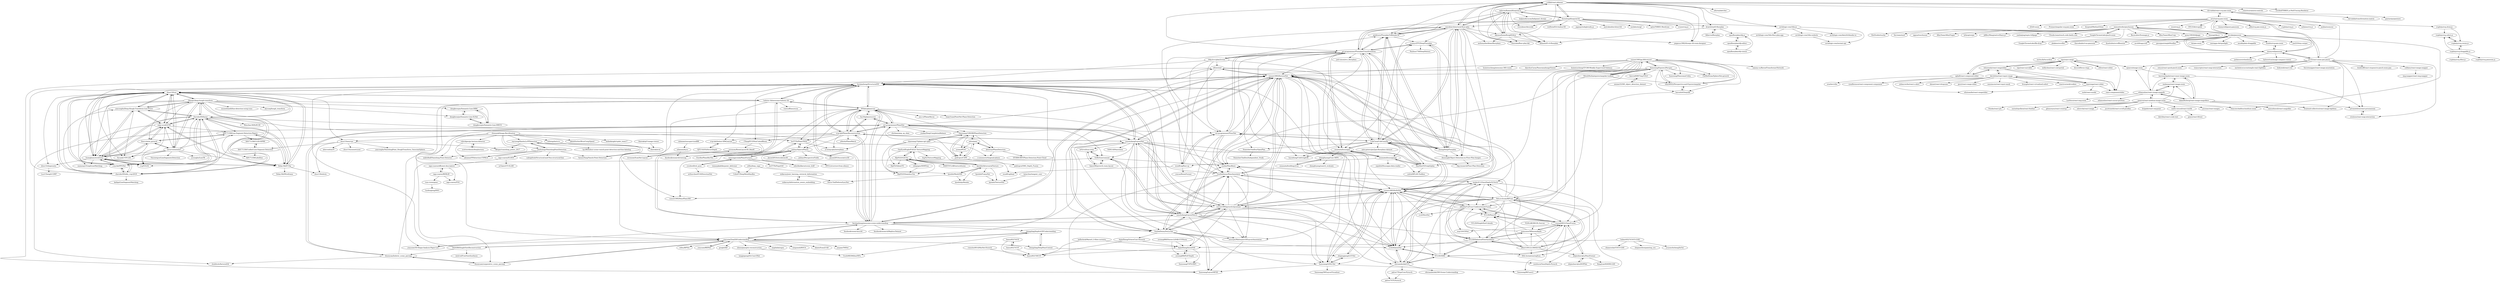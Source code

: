 digraph G {
"cvdlab/react-planner" -> "aalavandhaann/blueprint-js"
"cvdlab/react-planner" -> "furnishup/blueprint3d"
"cvdlab/react-planner" -> "ekymoz/homeRoughEditor"
"cvdlab/react-planner" -> "cansik/architectural-floor-plan"
"cvdlab/react-planner" -> "grebtsew/FloorplanToBlender3d"
"cvdlab/react-planner" -> "art-programmer/FloorplanTransformation"
"cvdlab/react-planner" -> "allnash/d3-v4-floorplan"
"cvdlab/react-planner" -> "xibyte/jsketcher" ["e"=1]
"cvdlab/react-planner" -> "archilogic-com/3dio-js"
"cvdlab/react-planner" -> "chrvadala/react-svg-pan-zoom"
"cvdlab/react-planner" -> "dcarubia/floor-plan-lab"
"cvdlab/react-planner" -> "dciarletta/d3-floorplan"
"cvdlab/react-planner" -> "yomotsu/camera-controls" ["e"=1]
"cvdlab/react-planner" -> "erichlof/THREE.js-PathTracing-Renderer" ["e"=1]
"cvdlab/react-planner" -> "pegasus1982/threejs-3d-room-designer"
"manuelstofer/pinchzoom" -> "GoogleChromeLabs/pinch-zoom"
"manuelstofer/pinchzoom" -> "appue/touchzoom"
"manuelstofer/pinchzoom" -> "AlloyTeam/AlloyFinger" ["e"=1]
"manuelstofer/pinchzoom" -> "lyfeyaj/swipe" ["e"=1]
"manuelstofer/pinchzoom" -> "JefferyWang/nativeShare.js" ["e"=1]
"manuelstofer/pinchzoom" -> "yanhaijing/zepto.fullpage" ["e"=1]
"manuelstofer/pinchzoom" -> "Clouda-team/touch.code.baidu.com" ["e"=1]
"manuelstofer/pinchzoom" -> "Becavalier/Zoomage.js"
"manuelstofer/pinchzoom" -> "pbakaus/scroller" ["e"=1]
"manuelstofer/pinchzoom" -> "AlloyTeam/AlloyCrop" ["e"=1]
"manuelstofer/pinchzoom" -> "powy1993/fullpage" ["e"=1]
"manuelstofer/pinchzoom" -> "anvaka/panzoom"
"manuelstofer/pinchzoom" -> "binnng/slip.js" ["e"=1]
"manuelstofer/pinchzoom" -> "HotStudio/touchy" ["e"=1]
"manuelstofer/pinchzoom" -> "fex-team/mod" ["e"=1]
"tajo/react-range" -> "zillow/react-slider"
"tajo/react-range" -> "whoisandy/react-rangeslider"
"tajo/react-range" -> "sghall/react-compound-slider"
"tajo/react-range" -> "rpearce/image-zoom"
"tajo/react-range" -> "tajo/react-movable" ["e"=1]
"tajo/react-range" -> "react-component/slider" ["e"=1]
"tajo/react-range" -> "wellyshen/react-cool-portal" ["e"=1]
"tajo/react-range" -> "discord/focus-rings" ["e"=1]
"Hanqer/deep-hough-transform" -> "yanconglin/Deep-Hough-Transform-Line-Priors"
"Hanqer/deep-hough-transform" -> "cherubicXN/hawp"
"Hanqer/deep-hough-transform" -> "mlpc-ucsd/LETR"
"Hanqer/deep-hough-transform" -> "dongkwonjin/Semantic-Line-DRM"
"Hanqer/deep-hough-transform" -> "svip-lab/PPGNet"
"Hanqer/deep-hough-transform" -> "zhou13/lcnn"
"Hanqer/deep-hough-transform" -> "dongkwonjin/Semantic-Line-SLNet"
"Hanqer/deep-hough-transform" -> "cherubicXN/afm_cvpr2019"
"Hanqer/deep-hough-transform" -> "muneebaadil/line-detection-using-cnns"
"Hanqer/deep-hough-transform" -> "lhwcv/mlsd_pytorch"
"Hanqer/deep-hough-transform" -> "Delay-Xili/F-Clip"
"Hanqer/deep-hough-transform" -> "dongkwonjin/Semantic-Line-MWCS"
"Hanqer/deep-hough-transform" -> "navervision/mlsd"
"Hanqer/deep-hough-transform" -> "huangkuns/wireframe"
"Hanqer/deep-hough-transform" -> "alyssaq/hough_transform"
"ennauata/housegan" -> "ennauata/houseganpp"
"ennauata/housegan" -> "HanHan55/Graph2plan"
"ennauata/housegan" -> "zhangfuyang/Conv-MPN"
"ennauata/housegan" -> "CubiCasa/CubiCasa5k"
"ennauata/housegan" -> "luyueheng/CubiGraph5K"
"ennauata/housegan" -> "art-programmer/FloorplanTransformation"
"ennauata/houseganpp" -> "ennauata/housegan"
"ennauata/houseganpp" -> "zzilch/RPLAN-Toolbox"
"ennauata/houseganpp" -> "sepidsh/Housegan-data-reader"
"ennauata/houseganpp" -> "HanHan55/Graph2plan"
"ennauata/houseganpp" -> "woodfrog/floor-sp"
"bumbu/svg-pan-zoom" -> "timmywil/panzoom"
"fuy34/planerecover" -> "art-programmer/PlaneNet"
"fuy34/planerecover" -> "svip-lab/PlanarReconstruction"
"fuy34/planerecover" -> "NVlabs/planercnn"
"NVlabs/planercnn" -> "svip-lab/PlanarReconstruction"
"NVlabs/planercnn" -> "art-programmer/PlaneNet"
"NVlabs/planercnn" -> "fuy34/planerecover"
"NVlabs/planercnn" -> "bertjiazheng/Structured3D"
"NVlabs/planercnn" -> "bertjiazheng/awesome-scene-understanding"
"NVlabs/planercnn" -> "yi-ming-qian/interplane"
"NVlabs/planercnn" -> "jinlinyi/SparsePlanes"
"NVlabs/planercnn" -> "neu-vi/PlanarRecon" ["e"=1]
"NVlabs/planercnn" -> "EryiXie/PlaneRecNet"
"NVlabs/planercnn" -> "IceTTTb/PlaneTR3D"
"NVlabs/planercnn" -> "yinyunie/Total3DUnderstanding"
"NVlabs/planercnn" -> "chaowang15/RGBDPlaneDetection"
"NVlabs/planercnn" -> "IsaacGuan/PointNet-Plane-Detection"
"NVlabs/planercnn" -> "zouchuhang/LayoutNetv2"
"NVlabs/planercnn" -> "holistic-3d/awesome-holistic-3d"
"iago-suarez/efficient-descriptors" -> "iago-suarez/FSG"
"iago-suarez/efficient-descriptors" -> "iago-suarez/BEBLID"
"chaowang15/RGBDPlaneDetection" -> "chaowang15/plane-opt-rgbd"
"chaowang15/RGBDPlaneDetection" -> "ai4ce/peac"
"chaowang15/RGBDPlaneDetection" -> "symao/PEAC"
"chaowang15/RGBDPlaneDetection" -> "pedropro/CAPE"
"chaowang15/RGBDPlaneDetection" -> "abnerrjo/PlaneDetection"
"fuenwang/Equirec2Perspec" -> "timy90022/Perspective-and-Equirectangular"
"fuenwang/Equirec2Perspec" -> "sunset1995/py360convert"
"fuenwang/Equirec2Perspec" -> "NitishMutha/equirectangular-toolbox"
"fuenwang/Equirec2Perspec" -> "fuenwang/PanoramaUtility"
"fuenwang/Equirec2Perspec" -> "sunset1995/HorizonNet"
"fuenwang/Equirec2Perspec" -> "ChiWeiHsiao/SphereNet-pytorch" ["e"=1]
"fuenwang/Equirec2Perspec" -> "SunDaDenny/DuLa-Net"
"fuenwang/Equirec2Perspec" -> "yindaz/PanoBasic"
"fuenwang/Equirec2Perspec" -> "Yeh-yu-hsuan/BiFuse"
"fuenwang/Equirec2Perspec" -> "keevin60907/mp-YOLO"
"fuenwang/Equirec2Perspec" -> "haruishi43/equilib"
"rpearce/react-medium-image-zoom" -> "ethanselzer/react-image-magnify"
"rpearce/react-medium-image-zoom" -> "malaman/react-image-zoom"
"rpearce/react-medium-image-zoom" -> "jossmac/react-images" ["e"=1]
"rpearce/react-medium-image-zoom" -> "francoischalifour/medium-zoom" ["e"=1]
"rpearce/react-medium-image-zoom" -> "Stanko/react-plx" ["e"=1]
"rpearce/react-medium-image-zoom" -> "malte-wessel/react-textfit"
"rpearce/react-medium-image-zoom" -> "carmelopullara/react-feather"
"rpearce/react-medium-image-zoom" -> "glennreyes/react-countup" ["e"=1]
"rpearce/react-medium-image-zoom" -> "mbrevda/react-image" ["e"=1]
"rpearce/react-medium-image-zoom" -> "jscottsmith/react-scroll-parallax" ["e"=1]
"rpearce/react-medium-image-zoom" -> "brigade/react-waypoint" ["e"=1]
"tum-vision/pnec" -> "luodongting/HSO"
"coldiary/react-image-mapper" -> "img-mapper/react-img-mapper"
"ariutta/svg-pan-zoom" -> "anvaka/panzoom"
"ariutta/svg-pan-zoom" -> "chrvadala/react-svg-pan-zoom"
"ariutta/svg-pan-zoom" -> "timmywil/jquery.panzoom" ["e"=1]
"ariutta/svg-pan-zoom" -> "jillix/svg.pan-zoom.js"
"ariutta/svg-pan-zoom" -> "timmywil/panzoom"
"ariutta/svg-pan-zoom" -> "svgdotjs/svg.js" ["e"=1]
"ariutta/svg-pan-zoom" -> "mdaines/viz.js" ["e"=1]
"ariutta/svg-pan-zoom" -> "jaukia/zoomooz" ["e"=1]
"ariutta/svg-pan-zoom" -> "d3/d3-zoom" ["e"=1]
"ariutta/svg-pan-zoom" -> "Promact/angular-svg-pan-zoom"
"ariutta/svg-pan-zoom" -> "duopixel/Method-Draw" ["e"=1]
"ariutta/svg-pan-zoom" -> "svgdotjs/svg.draw.js"
"ariutta/svg-pan-zoom" -> "manuelstofer/pinchzoom"
"ariutta/svg-pan-zoom" -> "wout/svg.js" ["e"=1]
"ariutta/svg-pan-zoom" -> "SVG-Edit/svgedit" ["e"=1]
"chrvadala/react-svg-pan-zoom" -> "chrvadala/transformation-matrix"
"chrvadala/react-svg-pan-zoom" -> "ariutta/svg-pan-zoom"
"chrvadala/react-svg-pan-zoom" -> "pantareijs/pantarei"
"ethanselzer/react-image-magnify" -> "malaman/react-image-zoom"
"ethanselzer/react-image-magnify" -> "AdamRisberg/react-image-magnifiers"
"ethanselzer/react-image-magnify" -> "rpearce/react-medium-image-zoom"
"ethanselzer/react-image-magnify" -> "ethanselzer/react-cursor-position"
"ethanselzer/react-image-magnify" -> "laurenashpole/react-inner-image-zoom"
"ethanselzer/react-image-magnify" -> "LeoNero/react-img-zoom"
"ethanselzer/react-image-magnify" -> "rpearce/image-zoom"
"SunDaDenny/DuLa-Net" -> "AnjieZheng/InstaNAS"
"SunDaDenny/DuLa-Net" -> "zouchuhang/LayoutNetv2"
"SunDaDenny/DuLa-Net" -> "ericsujw/Matterport3DLayoutAnnotation"
"SunDaDenny/DuLa-Net" -> "sunset1995/pytorch-layoutnet"
"SunDaDenny/DuLa-Net" -> "fuenwang/LayoutMP3D"
"SunDaDenny/DuLa-Net" -> "SunDaDenny/PanoAnnotator"
"SunDaDenny/DuLa-Net" -> "sunset1995/HorizonNet"
"SunDaDenny/DuLa-Net" -> "crs4/AtlantaNet"
"SunDaDenny/DuLa-Net" -> "AnjieZheng/OctaveConv-Pytorch"
"SunDaDenny/DuLa-Net" -> "fuenwang/LED2-Net"
"art-programmer/FloorNet" -> "woodfrog/floor-sp"
"art-programmer/FloorNet" -> "art-programmer/FloorplanTransformation"
"art-programmer/FloorNet" -> "SunDaDenny/PanoAnnotator"
"art-programmer/FloorNet" -> "sunset1995/HorizonNet"
"art-programmer/FloorNet" -> "CubiCasa/CubiCasa5k"
"art-programmer/FloorNet" -> "zouchuhang/LayoutNetv2"
"art-programmer/FloorNet" -> "yindaz/PanoBasic"
"zouchuhang/LayoutNetv2" -> "sunset1995/pytorch-layoutnet"
"zouchuhang/LayoutNetv2" -> "SunDaDenny/DuLa-Net"
"zouchuhang/LayoutNetv2" -> "zouchuhang/LayoutNet"
"zouchuhang/LayoutNetv2" -> "sunset1995/HorizonNet"
"zouchuhang/LayoutNetv2" -> "crs4/AtlantaNet"
"zouchuhang/LayoutNetv2" -> "ericsujw/Matterport3DLayoutAnnotation"
"zouchuhang/LayoutNetv2" -> "bertjiazheng/Structured3D"
"zouchuhang/LayoutNetv2" -> "sunset1995/HoHoNet"
"zouchuhang/LayoutNetv2" -> "VCL3D/SphericalViewSynthesis"
"zouchuhang/LayoutNetv2" -> "fuenwang/LayoutMP3D"
"zouchuhang/LayoutNetv2" -> "yindaz/PanoBasic"
"zouchuhang/LayoutNetv2" -> "SunDaDenny/PanoAnnotator"
"zouchuhang/LayoutNetv2" -> "bertjiazheng/awesome-scene-understanding"
"zouchuhang/LayoutNetv2" -> "fuenwang/LED2-Net"
"zouchuhang/LayoutNetv2" -> "GitBoSun/roomnet"
"chsasank/Image-Rectification" -> "rayryeng/XiaohuLuVPDetection"
"chsasank/Image-Rectification" -> "xiaohulugo/VanishingPointDetection"
"chsasank/Image-Rectification" -> "jlezama/VPdetection-CVPR14"
"chsasank/Image-Rectification" -> "viibridges/gc-horizon-detector"
"chsasank/Image-Rectification" -> "ankitdhall/Vanishing-Point-Detector"
"chsasank/Image-Rectification" -> "zhou13/neurvps"
"chsasank/Image-Rectification" -> "JakubSochor/BrnoCompSpeed" ["e"=1]
"chsasank/Image-Rectification" -> "lishengzhe/ccvs"
"chsasank/Image-Rectification" -> "heiheiknight/vpdet_tmm17"
"zlzeng/DeepFloorplan" -> "art-programmer/FloorplanTransformation"
"zlzeng/DeepFloorplan" -> "zcemycl/TF2DeepFloorplan"
"zlzeng/DeepFloorplan" -> "CubiCasa/CubiCasa5k"
"zlzeng/DeepFloorplan" -> "grebtsew/FloorplanToBlender3d"
"zlzeng/DeepFloorplan" -> "cansik/architectural-floor-plan"
"zlzeng/DeepFloorplan" -> "art-programmer/FloorNet"
"zlzeng/DeepFloorplan" -> "dwnsingh/Object-Detection-in-Floor-Plan-Images"
"cfernandezlab/CFL" -> "crs4/AtlantaNet"
"cfernandezlab/CFL" -> "palver7/CFLPytorch"
"cfernandezlab/CFL" -> "sunset1995/HorizonNet"
"cfernandezlab/CFL" -> "VCL3D/3D60"
"cfernandezlab/CFL" -> "cfernandezlab/360-Scene-Understanding"
"cfernandezlab/CFL" -> "sunset1995/HoHoNet"
"cfernandezlab/CFL" -> "palver7/EquiConvPytorch"
"sunset1995/HorizonNet" -> "sunset1995/pytorch-layoutnet"
"sunset1995/HorizonNet" -> "sunset1995/HoHoNet"
"sunset1995/HorizonNet" -> "SunDaDenny/PanoAnnotator"
"sunset1995/HorizonNet" -> "zouchuhang/LayoutNetv2"
"sunset1995/HorizonNet" -> "cfernandezlab/CFL"
"sunset1995/HorizonNet" -> "crs4/AtlantaNet"
"sunset1995/HorizonNet" -> "SunDaDenny/DuLa-Net"
"sunset1995/HorizonNet" -> "zouchuhang/LayoutNet"
"sunset1995/HorizonNet" -> "fuenwang/LED2-Net"
"sunset1995/HorizonNet" -> "bertjiazheng/Structured3D"
"sunset1995/HorizonNet" -> "ericsujw/Matterport3DLayoutAnnotation"
"sunset1995/HorizonNet" -> "zillow/zind"
"sunset1995/HorizonNet" -> "yindaz/PanoBasic"
"sunset1995/HorizonNet" -> "meder411/OmniDepth-PyTorch"
"sunset1995/HorizonNet" -> "bertjiazheng/awesome-scene-understanding"
"timy90022/Perspective-and-Equirectangular" -> "fuenwang/Equirec2Perspec"
"timy90022/Perspective-and-Equirectangular" -> "haruishi43/equilib"
"timy90022/Perspective-and-Equirectangular" -> "sunset1995/py360convert"
"aalavandhaann/blueprint-js" -> "furnishup/blueprint3d"
"aalavandhaann/blueprint-js" -> "cvdlab/react-planner"
"aalavandhaann/blueprint-js" -> "ekymoz/homeRoughEditor"
"aalavandhaann/blueprint-js" -> "cansik/architectural-floor-plan"
"aalavandhaann/blueprint-js" -> "pegasus1982/threejs-3d-room-designer"
"aalavandhaann/blueprint-js" -> "vitorabner/decoraki"
"aalavandhaann/blueprint-js" -> "grebtsew/FloorplanToBlender3d"
"aalavandhaann/blueprint-js" -> "dcarubia/floor-plan-lab"
"aalavandhaann/blueprint-js" -> "allnash/d3-v4-floorplan"
"aalavandhaann/blueprint-js" -> "helpmeifyoucan/habpanel_threejs"
"timmywil/panzoom" -> "anvaka/panzoom"
"timmywil/panzoom" -> "bumbu/svg-pan-zoom"
"timmywil/panzoom" -> "ariutta/svg-pan-zoom"
"timmywil/panzoom" -> "prc5/react-zoom-pan-pinch"
"timmywil/panzoom" -> "michu2k/Accordion" ["e"=1]
"timmywil/panzoom" -> "jackmoore/wheelzoom" ["e"=1]
"timmywil/panzoom" -> "kylewetton/image-compare-viewer" ["e"=1]
"VCL3D/SphericalViewSynthesis" -> "meder411/OmniDepth-PyTorch"
"VCL3D/SphericalViewSynthesis" -> "VCL3D/3D60"
"VCL3D/SphericalViewSynthesis" -> "albert100121/360SD-Net"
"VCL3D/SphericalViewSynthesis" -> "VCL3D/Pano3D"
"VCL3D/SphericalViewSynthesis" -> "crs4/AtlantaNet"
"VCL3D/SphericalViewSynthesis" -> "manurare/360monodepth"
"VCL3D/SphericalViewSynthesis" -> "yuyanli0831/OmniFusion"
"fdp0525/G2LTex" -> "OneEyedEagle/EAGLE-TextureMapping"
"fdp0525/G2LTex" -> "fdp0525/JointTG"
"fdp0525/G2LTex" -> "rafapages/SSMVtex"
"fdp0525/G2LTex" -> "fdp0525/SeamlessTex"
"fdp0525/G2LTex" -> "hjwdzh/AdversarialTexture"
"fdp0525/G2LTex" -> "KAIST-VCLAB/texturefusion"
"CYang0515/NonCuboidRoom" -> "EryiXie/PlaneRecNet"
"CYang0515/NonCuboidRoom" -> "vevenom/RoomLayout3D_RandC"
"yinyunie/Total3DUnderstanding" -> "chengzhag/Implicit3DUnderstanding"
"yinyunie/Total3DUnderstanding" -> "yinyunie/RfDNet"
"yinyunie/Total3DUnderstanding" -> "thusiyuan/cooperative_scene_parsing"
"yinyunie/Total3DUnderstanding" -> "google/ldif" ["e"=1]
"yinyunie/Total3DUnderstanding" -> "yinyunie/3D-Shape-Analysis-Paper-List" ["e"=1]
"yinyunie/Total3DUnderstanding" -> "xheon/panoptic-reconstruction"
"yinyunie/Total3DUnderstanding" -> "chengzhag/DeepPanoContext"
"yinyunie/Total3DUnderstanding" -> "angeladai/sgnn" ["e"=1]
"yinyunie/Total3DUnderstanding" -> "bertjiazheng/Structured3D"
"yinyunie/Total3DUnderstanding" -> "cangumeli/ROCA" ["e"=1]
"yinyunie/Total3DUnderstanding" -> "skanti/Scan2CAD" ["e"=1]
"yinyunie/Total3DUnderstanding" -> "jnypan/TMNet" ["e"=1]
"yinyunie/Total3DUnderstanding" -> "wbhu/BPNet" ["e"=1]
"yinyunie/Total3DUnderstanding" -> "bertjiazheng/awesome-scene-understanding"
"yinyunie/Total3DUnderstanding" -> "DLR-RM/SingleViewReconstruction"
"Yeh-yu-hsuan/BiFuse" -> "sunset1995/HoHoNet"
"Yeh-yu-hsuan/BiFuse" -> "alibaba/UniFuse-Unidirectional-Fusion"
"Yeh-yu-hsuan/BiFuse" -> "fuenwang/LED2-Net"
"Yeh-yu-hsuan/BiFuse" -> "albert100121/360SD-Net"
"Yeh-yu-hsuan/BiFuse" -> "VCL3D/3D60"
"Yeh-yu-hsuan/BiFuse" -> "crs4/AtlantaNet"
"Yeh-yu-hsuan/BiFuse" -> "meder411/OmniDepth-PyTorch"
"Yeh-yu-hsuan/BiFuse" -> "fuenwang/BiFusev2"
"Yeh-yu-hsuan/BiFuse" -> "yuyanli0831/OmniFusion"
"Yeh-yu-hsuan/BiFuse" -> "cfernandezlab/CFL"
"Yeh-yu-hsuan/BiFuse" -> "VCL3D/SphericalViewSynthesis"
"Yeh-yu-hsuan/BiFuse" -> "yindaz/PanoBasic"
"Yeh-yu-hsuan/BiFuse" -> "VCL3D/Pano3D"
"Yeh-yu-hsuan/BiFuse" -> "sunset1995/HorizonNet"
"Yeh-yu-hsuan/BiFuse" -> "sunset1995/pytorch-layoutnet"
"alibaba/UniFuse-Unidirectional-Fusion" -> "yuyanli0831/OmniFusion"
"alibaba/UniFuse-Unidirectional-Fusion" -> "VCL3D/Pano3D"
"alibaba/UniFuse-Unidirectional-Fusion" -> "HAL-lucination/segfuse"
"alibaba/UniFuse-Unidirectional-Fusion" -> "sunset1995/HoHoNet"
"alibaba/UniFuse-Unidirectional-Fusion" -> "zcq15/ACDNet"
"alibaba/UniFuse-Unidirectional-Fusion" -> "crs4/SliceNet"
"sunset1995/HoHoNet" -> "crs4/AtlantaNet"
"sunset1995/HoHoNet" -> "fuenwang/LED2-Net"
"sunset1995/HoHoNet" -> "sunset1995/HorizonNet"
"sunset1995/HoHoNet" -> "zhigangjiang/LGT-Net"
"sunset1995/HoHoNet" -> "alibaba/UniFuse-Unidirectional-Fusion"
"sunset1995/HoHoNet" -> "sunset1995/PanoPlane360"
"sunset1995/HoHoNet" -> "SunDaDenny/PanoAnnotator"
"sunset1995/HoHoNet" -> "sunset1995/pytorch-layoutnet"
"sunset1995/HoHoNet" -> "meder411/OmniDepth-PyTorch"
"sunset1995/HoHoNet" -> "Yeh-yu-hsuan/BiFuse"
"sunset1995/HoHoNet" -> "VCL3D/Pano3D"
"sunset1995/HoHoNet" -> "crs4/SliceNet"
"ekymoz/homeRoughEditor" -> "allnash/d3-v4-floorplan"
"ekymoz/homeRoughEditor" -> "aalavandhaann/blueprint-js"
"ekymoz/homeRoughEditor" -> "cvdlab/react-planner"
"ekymoz/homeRoughEditor" -> "anthonyblackham/floorplans"
"ekymoz/homeRoughEditor" -> "pegasus1982/threejs-3d-room-designer"
"ekymoz/homeRoughEditor" -> "dcarubia/floor-plan-lab"
"art-programmer/PlaneNet" -> "svip-lab/PlanarReconstruction"
"art-programmer/PlaneNet" -> "NVlabs/planercnn"
"art-programmer/PlaneNet" -> "fuy34/planerecover"
"art-programmer/PlaneNet" -> "zouchuhang/LayoutNet"
"art-programmer/PlaneNet" -> "GitBoSun/roomnet"
"art-programmer/PlaneNet" -> "thusiyuan/holistic_scene_parsing"
"art-programmer/PlaneNet" -> "shubhtuls/factored3d" ["e"=1]
"art-programmer/PlaneNet" -> "shichaoy/pop_up_slam" ["e"=1]
"art-programmer/PlaneNet" -> "yindaz/DeepCompletionRelease" ["e"=1]
"art-programmer/PlaneNet" -> "art-programmer/FloorNet"
"art-programmer/PlaneNet" -> "thusiyuan/cooperative_scene_parsing"
"art-programmer/PlaneNet" -> "sunset1995/pytorch-layoutnet"
"art-programmer/PlaneNet" -> "pedropro/CAPE"
"art-programmer/PlaneNet" -> "chaowang15/RGBDPlaneDetection"
"art-programmer/PlaneNet" -> "sunset1995/HorizonNet"
"chaowang15/plane-opt-rgbd" -> "chaowang15/RGBDPlaneDetection"
"chaowang15/plane-opt-rgbd" -> "fdp0525/JointTG"
"chaowang15/plane-opt-rgbd" -> "c-sommer/orthogonal-planes"
"chaowang15/plane-opt-rgbd" -> "fdp0525/SeamlessTex"
"chaowang15/plane-opt-rgbd" -> "OneEyedEagle/EAGLE-TextureMapping"
"chengzhag/Implicit3DUnderstanding" -> "yinyunie/Total3DUnderstanding"
"chengzhag/Implicit3DUnderstanding" -> "chengzhag/DeepPanoContext"
"chengzhag/Implicit3DUnderstanding" -> "UncleMEDM/InstPIFu"
"jinlinyi/SparsePlanes" -> "samiragarwala/PlaneFormers"
"jinlinyi/SparsePlanes" -> "IceTTTb/PlaneTR3D"
"jinlinyi/SparsePlanes" -> "JasonQSY/Articulation3D"
"jinlinyi/SparsePlanes" -> "JasonQSY/Associative3D"
"jinlinyi/SparsePlanes" -> "jinlinyi/PerspectiveFields"
"jinlinyi/SparsePlanes" -> "facebookresearch/viewseg"
"jinlinyi/SparsePlanes" -> "EryiXie/PlaneRecNet"
"jinlinyi/SparsePlanes" -> "nileshkulkarni/scene_drdf"
"jinlinyi/SparsePlanes" -> "sunset1995/PanoPlane360"
"leVirve/lsun-room" -> "liamw96/pytorch.room.layout"
"leVirve/lsun-room" -> "GitBoSun/roomnet"
"anvaka/panzoom" -> "timmywil/panzoom"
"anvaka/panzoom" -> "ariutta/svg-pan-zoom"
"anvaka/panzoom" -> "bumbu/svg-pan-zoom"
"anvaka/panzoom" -> "anseki/plain-draggable" ["e"=1]
"anvaka/panzoom" -> "joe223/tiny-swiper" ["e"=1]
"anvaka/panzoom" -> "prc5/react-zoom-pan-pinch"
"anvaka/panzoom" -> "manuelstofer/pinchzoom"
"anvaka/panzoom" -> "thecodealer/vue-panzoom"
"anvaka/panzoom" -> "ilyashubin/scrollbooster" ["e"=1]
"anvaka/panzoom" -> "asvd/dragscroll" ["e"=1]
"anvaka/panzoom" -> "geosigno/simpleParallax" ["e"=1]
"anvaka/panzoom" -> "francoischalifour/medium-zoom" ["e"=1]
"anvaka/panzoom" -> "dy/pan-zoom"
"anvaka/panzoom" -> "nextapps-de/spotlight" ["e"=1]
"anvaka/panzoom" -> "pbakaus/scroller" ["e"=1]
"hubert0527/COCO-GAN" -> "shaanrockz/COCO-GAN"
"hubert0527/COCO-GAN" -> "AnjieZheng/InstaNAS"
"hubert0527/COCO-GAN" -> "shepnerd/outpainting_srn"
"hubert0527/COCO-GAN" -> "yccyenchicheng/InOut" ["e"=1]
"cherubicXN/afm_cvpr2019" -> "svip-lab/PPGNet"
"cherubicXN/afm_cvpr2019" -> "cherubicXN/hawp"
"cherubicXN/afm_cvpr2019" -> "huangkuns/wireframe"
"cherubicXN/afm_cvpr2019" -> "zhou13/lcnn"
"cherubicXN/afm_cvpr2019" -> "yanconglin/Deep-Hough-Transform-Line-Priors"
"cherubicXN/afm_cvpr2019" -> "Hanqer/deep-hough-transform"
"cherubicXN/afm_cvpr2019" -> "bertjiazheng/Structured3D"
"cherubicXN/afm_cvpr2019" -> "kailigo/LineSegmentMatching" ["e"=1]
"mlpc-ucsd/LETR" -> "cherubicXN/hawp"
"mlpc-ucsd/LETR" -> "huangkuns/wireframe"
"mlpc-ucsd/LETR" -> "yanconglin/Deep-Hough-Transform-Line-Priors"
"mlpc-ucsd/LETR" -> "Delay-Xili/F-Clip"
"mlpc-ucsd/LETR" -> "cvg/SOLD2" ["e"=1]
"mlpc-ucsd/LETR" -> "zhou13/lcnn"
"mlpc-ucsd/LETR" -> "lhwcv/mlsd_pytorch"
"mlpc-ucsd/LETR" -> "lh9171338/Line-Segment-Detection-Papers"
"mlpc-ucsd/LETR" -> "mameng1/GraphLineMatching"
"NitishMutha/equirectangular-toolbox" -> "fuenwang/Equirec2Perspec"
"NitishMutha/equirectangular-toolbox" -> "sunset1995/py360convert"
"NitishMutha/equirectangular-toolbox" -> "VCL3D/SphericalViewSynthesis"
"NitishMutha/equirectangular-toolbox" -> "timy90022/Perspective-and-Equirectangular"
"VCL3D/3D60" -> "VCL3D/SphericalViewSynthesis"
"VCL3D/3D60" -> "crs4/AtlantaNet"
"VCL3D/3D60" -> "meder411/OmniDepth-PyTorch"
"VCL3D/3D60" -> "nowburn/OmniDepth-Pytorch"
"VCL3D/3D60" -> "sunset1995/HoHoNet"
"VCL3D/3D60" -> "cfernandezlab/CFL"
"VCL3D/3D60" -> "yuyanli0831/OmniFusion"
"VLISLAB/360-DL-Survey" -> "manurare/360monodepth"
"albert100121/360SD-Net" -> "VCL3D/SphericalViewSynthesis"
"albert100121/360SD-Net" -> "sunset1995/HoHoNet"
"albert100121/360SD-Net" -> "Yeh-yu-hsuan/BiFuse"
"albert100121/360SD-Net" -> "meder411/OmniDepth-PyTorch"
"albert100121/360SD-Net" -> "zhijieshen-bjtu/PanoFormer"
"albert100121/360SD-Net" -> "yuyanli0831/OmniFusion"
"albert100121/360SD-Net" -> "manurare/360monodepth"
"albert100121/360SD-Net" -> "HAL-lucination/segfuse"
"bertjiazheng/Structured3D" -> "sunset1995/HorizonNet"
"bertjiazheng/Structured3D" -> "zouchuhang/LayoutNetv2"
"bertjiazheng/Structured3D" -> "bertjiazheng/awesome-scene-understanding"
"bertjiazheng/Structured3D" -> "zouchuhang/LayoutNet"
"bertjiazheng/Structured3D" -> "sunset1995/HoHoNet"
"bertjiazheng/Structured3D" -> "sunset1995/pytorch-layoutnet"
"bertjiazheng/Structured3D" -> "CYang0515/NonCuboidRoom"
"bertjiazheng/Structured3D" -> "NVlabs/planercnn"
"bertjiazheng/Structured3D" -> "holistic-3d/awesome-holistic-3d"
"bertjiazheng/Structured3D" -> "crs4/AtlantaNet"
"bertjiazheng/Structured3D" -> "SunDaDenny/PanoAnnotator"
"bertjiazheng/Structured3D" -> "huangkuns/wireframe"
"bertjiazheng/Structured3D" -> "zillow/zind"
"bertjiazheng/Structured3D" -> "svip-lab/PlanarReconstruction"
"bertjiazheng/Structured3D" -> "zhou13/lcnn"
"bertjiazheng/awesome-scene-understanding" -> "bertjiazheng/Structured3D"
"bertjiazheng/awesome-scene-understanding" -> "holistic-3d/awesome-holistic-3d"
"bertjiazheng/awesome-scene-understanding" -> "zouchuhang/LayoutNetv2"
"bertjiazheng/awesome-scene-understanding" -> "sunset1995/HorizonNet"
"bertjiazheng/awesome-scene-understanding" -> "yinyunie/3D-Shape-Analysis-Paper-List" ["e"=1]
"bertjiazheng/awesome-scene-understanding" -> "NVlabs/planercnn"
"bertjiazheng/awesome-scene-understanding" -> "svip-lab/PlanarReconstruction"
"bertjiazheng/awesome-scene-understanding" -> "zouchuhang/LayoutNet"
"bertjiazheng/awesome-scene-understanding" -> "yinyunie/Total3DUnderstanding"
"bertjiazheng/awesome-scene-understanding" -> "chengzhag/Implicit3DUnderstanding"
"bertjiazheng/awesome-scene-understanding" -> "SunDaDenny/DuLa-Net"
"bertjiazheng/awesome-scene-understanding" -> "sunset1995/pytorch-layoutnet"
"bertjiazheng/awesome-scene-understanding" -> "art-programmer/PlaneNet"
"bertjiazheng/awesome-scene-understanding" -> "facebookresearch/Replica-Dataset" ["e"=1]
"bertjiazheng/awesome-scene-understanding" -> "facebookresearch/co3d" ["e"=1]
"chengzhag/DeepPanoContext" -> "chengzhag/Implicit3DUnderstanding"
"chengzhag/DeepPanoContext" -> "zhigangjiang/LGT-Net"
"crs4/AtlantaNet" -> "sunset1995/HoHoNet"
"crs4/AtlantaNet" -> "cfernandezlab/CFL"
"crs4/AtlantaNet" -> "VCL3D/3D60"
"ericsujw/Matterport3DLayoutAnnotation" -> "fuenwang/LayoutMP3D"
"fuenwang/LED2-Net" -> "fuenwang/LayoutMP3D"
"fuenwang/LED2-Net" -> "sunset1995/HoHoNet"
"fuenwang/LED2-Net" -> "zhigangjiang/LGT-Net"
"fuenwang/LED2-Net" -> "fuenwang/BiFusev2"
"fuenwang/LED2-Net" -> "fuenwang/360LayoutVisualizer"
"manurare/360monodepth" -> "yuyanli0831/OmniFusion"
"manurare/360monodepth" -> "fuenwang/BiFusev2"
"manurare/360monodepth" -> "VCL3D/Pano3D"
"manurare/360monodepth" -> "alibaba/UniFuse-Unidirectional-Fusion"
"manurare/360monodepth" -> "VCL3D/SphericalViewSynthesis"
"meder411/OmniDepth-PyTorch" -> "VCL3D/SphericalViewSynthesis"
"meder411/OmniDepth-PyTorch" -> "nowburn/OmniDepth-Pytorch"
"meder411/OmniDepth-PyTorch" -> "sunset1995/HoHoNet"
"meder411/OmniDepth-PyTorch" -> "alibaba/UniFuse-Unidirectional-Fusion"
"sunset1995/py360convert" -> "fuenwang/Equirec2Perspec"
"sunset1995/py360convert" -> "timy90022/Perspective-and-Equirectangular"
"sunset1995/py360convert" -> "sunset1995/HorizonNet"
"sunset1995/py360convert" -> "NitishMutha/equirectangular-toolbox"
"sunset1995/py360convert" -> "haruishi43/equilib"
"sunset1995/py360convert" -> "sunset1995/HoHoNet"
"sunset1995/py360convert" -> "ChiWeiHsiao/SphereNet-pytorch" ["e"=1]
"sunset1995/py360convert" -> "Yeh-yu-hsuan/BiFuse"
"sunset1995/py360convert" -> "fuenwang/PanoramaUtility"
"sunset1995/py360convert" -> "sammy-su/KernelTransformerNetwork" ["e"=1]
"sunset1995/py360convert" -> "alibaba/UniFuse-Unidirectional-Fusion"
"sunset1995/py360convert" -> "yuyanli0831/OmniFusion"
"sunset1995/py360convert" -> "hsientzucheng/awesome-360-vision" ["e"=1]
"sunset1995/py360convert" -> "daerduoCarey/PanoramaImageViewer"
"sunset1995/py360convert" -> "hsientzucheng/CP-360-Weakly-Supervised-Saliency" ["e"=1]
"yindaz/PanoBasic" -> "SunDaDenny/PanoAnnotator"
"yindaz/PanoBasic" -> "alibaba/UniFuse-Unidirectional-Fusion"
"zhigangjiang/LGT-Net" -> "fuenwang/LED2-Net"
"zhigangjiang/LGT-Net" -> "sunset1995/HoHoNet"
"zhijieshen-bjtu/DOPNet" -> "zhijieshen-bjtu/PanoFormer"
"zhijieshen-bjtu/PanoFormer" -> "zhijieshen-bjtu/DOPNet"
"zhijieshen-bjtu/PanoFormer" -> "yuyanli0831/OmniFusion"
"zhijieshen-bjtu/PanoFormer" -> "KangLiao929/DR-GAN" ["e"=1]
"zouchuhang/LayoutNet" -> "sunset1995/pytorch-layoutnet"
"zouchuhang/LayoutNet" -> "zouchuhang/LayoutNetv2"
"zouchuhang/LayoutNet" -> "sunset1995/HorizonNet"
"zouchuhang/LayoutNet" -> "bertjiazheng/Structured3D"
"zouchuhang/LayoutNet" -> "art-programmer/PlaneNet"
"zouchuhang/LayoutNet" -> "SunDaDenny/PanoAnnotator"
"zouchuhang/LayoutNet" -> "GitBoSun/roomnet"
"zouchuhang/LayoutNet" -> "ericsujw/Matterport3DLayoutAnnotation"
"zouchuhang/LayoutNet" -> "yindaz/PanoBasic"
"zouchuhang/LayoutNet" -> "cfernandezlab/CFL"
"zouchuhang/LayoutNet" -> "SunDaDenny/DuLa-Net"
"zouchuhang/LayoutNet" -> "YANG-H/Panoramix"
"zouchuhang/LayoutNet" -> "sunset1995/HoHoNet"
"zouchuhang/LayoutNet" -> "leVirve/lsun-room"
"zouchuhang/LayoutNet" -> "svip-lab/PlanarReconstruction"
"rpearce/image-zoom" -> "laurenashpole/react-inner-image-zoom"
"OneEyedEagle/EAGLE-TextureMapping" -> "fdp0525/SeamlessTex"
"OneEyedEagle/EAGLE-TextureMapping" -> "fdp0525/G2LTex"
"OneEyedEagle/EAGLE-TextureMapping" -> "AngYu/TextureMapping"
"StanislasChaillou/OpenPlan" -> "StanislasChaillou/Independent_Study"
"lhwcv/mlsd_pytorch" -> "navervision/mlsd"
"lhwcv/mlsd_pytorch" -> "Siyuada7/TP-LSD"
"lhwcv/mlsd_pytorch" -> "huangkuns/wireframe"
"lhwcv/mlsd_pytorch" -> "lh9171338/Line-Segment-Detection-Papers"
"lhwcv/mlsd_pytorch" -> "mlpc-ucsd/LETR"
"navervision/mlsd" -> "lhwcv/mlsd_pytorch"
"navervision/mlsd" -> "mlpc-ucsd/LETR"
"navervision/mlsd" -> "Siyuada7/TP-LSD"
"navervision/mlsd" -> "huangkuns/wireframe"
"navervision/mlsd" -> "zhou13/lcnn"
"navervision/mlsd" -> "cvg/SOLD2" ["e"=1]
"navervision/mlsd" -> "cherubicXN/hawp"
"navervision/mlsd" -> "lh9171338/Line-Segment-Detection-Papers"
"navervision/mlsd" -> "Vincentqyw/LineSegmentsDetection" ["e"=1]
"navervision/mlsd" -> "yosungho/LineTR" ["e"=1]
"navervision/mlsd" -> "Hanqer/deep-hough-transform"
"navervision/mlsd" -> "Delay-Xili/F-Clip"
"furnishup/blueprint3d" -> "aalavandhaann/blueprint-js"
"furnishup/blueprint3d" -> "cvdlab/react-planner"
"furnishup/blueprint3d" -> "ekymoz/homeRoughEditor"
"furnishup/blueprint3d" -> "wolfwind521/indoor3D" ["e"=1]
"furnishup/blueprint3d" -> "vitorabner/decoraki"
"furnishup/blueprint3d" -> "dciarletta/d3-floorplan"
"furnishup/blueprint3d" -> "art-programmer/FloorplanTransformation"
"furnishup/blueprint3d" -> "jagenjo/webglstudio.js" ["e"=1]
"furnishup/blueprint3d" -> "grebtsew/FloorplanToBlender3d"
"furnishup/blueprint3d" -> "cansik/architectural-floor-plan"
"furnishup/blueprint3d" -> "archilogic-com/3dio-js"
"furnishup/blueprint3d" -> "amitukind/architect3d"
"furnishup/blueprint3d" -> "xeolabs/xeogl" ["e"=1]
"furnishup/blueprint3d" -> "spite/THREE.MeshLine" ["e"=1]
"furnishup/blueprint3d" -> "evanw/csg.js" ["e"=1]
"prc5/react-zoom-pan-pinch" -> "strateos/react-map-interaction"
"prc5/react-zoom-pan-pinch" -> "bradstiff/react-responsive-pinch-zoom-pan"
"prc5/react-zoom-pan-pinch" -> "retyui/react-quick-pinch-zoom"
"prc5/react-zoom-pan-pinch" -> "sylvaindubus/react-prismazoom"
"prc5/react-zoom-pan-pinch" -> "transcriptic/react-map-interaction"
"prc5/react-zoom-pan-pinch" -> "rpearce/image-zoom"
"prc5/react-zoom-pan-pinch" -> "frontend-collective/react-image-lightbox" ["e"=1]
"prc5/react-zoom-pan-pinch" -> "michelecocuccio/simple-react-lightbox" ["e"=1]
"prc5/react-zoom-pan-pinch" -> "chrvadala/react-svg-pan-zoom"
"prc5/react-zoom-pan-pinch" -> "anvaka/panzoom"
"prc5/react-zoom-pan-pinch" -> "ethanselzer/react-image-magnify"
"prc5/react-zoom-pan-pinch" -> "coldiary/react-image-mapper"
"prc5/react-zoom-pan-pinch" -> "timmywil/panzoom"
"prc5/react-zoom-pan-pinch" -> "bokuweb/react-rnd" ["e"=1]
"prc5/react-zoom-pan-pinch" -> "Secretmapper/react-image-annotation" ["e"=1]
"grebtsew/FloorplanToBlender3d" -> "art-programmer/FloorplanTransformation"
"grebtsew/FloorplanToBlender3d" -> "zcemycl/TF2DeepFloorplan"
"grebtsew/FloorplanToBlender3d" -> "zlzeng/DeepFloorplan"
"grebtsew/FloorplanToBlender3d" -> "cansik/architectural-floor-plan"
"grebtsew/FloorplanToBlender3d" -> "CubiCasa/CubiCasa5k"
"art-programmer/FloorplanTransformation" -> "zlzeng/DeepFloorplan"
"art-programmer/FloorplanTransformation" -> "art-programmer/FloorNet"
"art-programmer/FloorplanTransformation" -> "CubiCasa/CubiCasa5k"
"art-programmer/FloorplanTransformation" -> "grebtsew/FloorplanToBlender3d"
"art-programmer/FloorplanTransformation" -> "cansik/architectural-floor-plan"
"art-programmer/FloorplanTransformation" -> "zcemycl/TF2DeepFloorplan"
"art-programmer/FloorplanTransformation" -> "woodfrog/floor-sp"
"art-programmer/FloorplanTransformation" -> "ennauata/housegan"
"art-programmer/FloorplanTransformation" -> "ennauata/houseganpp"
"art-programmer/FloorplanTransformation" -> "HanHan55/Graph2plan"
"art-programmer/FloorplanTransformation" -> "StanislasChaillou/OpenPlan"
"art-programmer/FloorplanTransformation" -> "joel-simon/evo_floorplans"
"art-programmer/FloorplanTransformation" -> "3dlg-hcvc/plan2scene"
"art-programmer/FloorplanTransformation" -> "sunset1995/HorizonNet"
"art-programmer/FloorplanTransformation" -> "luyueheng/CubiGraph5K"
"zcemycl/TF2DeepFloorplan" -> "zlzeng/DeepFloorplan"
"zcemycl/TF2DeepFloorplan" -> "dwnsingh/Object-Detection-in-Floor-Plan-Images"
"zcemycl/TF2DeepFloorplan" -> "art-programmer/FloorplanTransformation"
"zcemycl/TF2DeepFloorplan" -> "Paulinos739/DeepPattern"
"IceTTTb/PlaneTR3D" -> "jinlinyi/SparsePlanes"
"IceTTTb/PlaneTR3D" -> "EryiXie/PlaneRecNet"
"IceTTTb/PlaneTR3D" -> "yi-ming-qian/interplane"
"rayryeng/XiaohuLuVPDetection" -> "SymenYang/Vanish-Point-Detection"
"rayryeng/XiaohuLuVPDetection" -> "xiaohulugo/VanishingPointDetection"
"rayryeng/XiaohuLuVPDetection" -> "fkluger/vanishing_points_2017"
"rayryeng/XiaohuLuVPDetection" -> "hyc96/Indoor-scene-vanish-point-detection-and-line-labeling"
"zillow/zind" -> "sunset1995/HoHoNet"
"zillow/zind" -> "fuenwang/LayoutMP3D"
"zillow/zind" -> "fuenwang/LED2-Net"
"zillow/zind" -> "sunset1995/PanoPlane360"
"zillow/zind" -> "SunDaDenny/PanoAnnotator"
"zillow/zind" -> "sunset1995/HorizonNet"
"mbanani/unsupervisedRR" -> "mbanani/byoc"
"zhou13/lcnn" -> "huangkuns/wireframe"
"zhou13/lcnn" -> "cherubicXN/hawp"
"zhou13/lcnn" -> "cherubicXN/afm_cvpr2019"
"zhou13/lcnn" -> "svip-lab/PPGNet"
"zhou13/lcnn" -> "Delay-Xili/F-Clip"
"zhou13/lcnn" -> "yanconglin/Deep-Hough-Transform-Line-Priors"
"zhou13/lcnn" -> "cvg/SOLD2" ["e"=1]
"zhou13/lcnn" -> "Siyuada7/TP-LSD"
"zhou13/lcnn" -> "mlpc-ucsd/LETR"
"zhou13/lcnn" -> "zhou13/shapeunity"
"zhou13/lcnn" -> "bertjiazheng/Structured3D"
"zhou13/lcnn" -> "Hanqer/deep-hough-transform"
"zhou13/lcnn" -> "navervision/mlsd"
"zhou13/lcnn" -> "zhou13/neurvps"
"zhou13/lcnn" -> "holistic-3d/awesome-holistic-3d"
"svip-lab/PlanarReconstruction" -> "art-programmer/PlaneNet"
"svip-lab/PlanarReconstruction" -> "NVlabs/planercnn"
"svip-lab/PlanarReconstruction" -> "fuy34/planerecover"
"svip-lab/PlanarReconstruction" -> "svip-lab/Indoor-SfMLearner"
"svip-lab/PlanarReconstruction" -> "jinlinyi/SparsePlanes"
"svip-lab/PlanarReconstruction" -> "bertjiazheng/Structured3D"
"svip-lab/PlanarReconstruction" -> "IceTTTb/PlaneTR3D"
"svip-lab/PlanarReconstruction" -> "yi-ming-qian/interplane"
"svip-lab/PlanarReconstruction" -> "bertjiazheng/awesome-scene-understanding"
"svip-lab/PlanarReconstruction" -> "yifeishi/PlaneMatch"
"svip-lab/PlanarReconstruction" -> "svip-lab/PPGNet"
"svip-lab/PlanarReconstruction" -> "zouchuhang/LayoutNet"
"svip-lab/PlanarReconstruction" -> "CYang0515/NonCuboidRoom"
"GitBoSun/roomnet" -> "liamw96/pytorch.room.layout"
"GitBoSun/roomnet" -> "sunset1995/pytorch-layoutnet"
"GitBoSun/roomnet" -> "leVirve/lsun-room"
"GitBoSun/roomnet" -> "yindaz/PanoBasic"
"SymenYang/Vanish-Point-Detection" -> "rayryeng/XiaohuLuVPDetection"
"abnerrjo/PlaneDetection" -> "c-sommer/orthogonal-planes"
"abnerrjo/PlaneDetection" -> "ai4ce/peac"
"abnerrjo/PlaneDetection" -> "STORM-IRIT/Plane-Detection-Point-Cloud"
"ai4ce/peac" -> "pedropro/CAPE"
"ai4ce/peac" -> "abnerrjo/PlaneDetection"
"ai4ce/peac" -> "symao/PEAC"
"ai4ce/peac" -> "chaowang15/RGBDPlaneDetection"
"cherubicXN/hawp" -> "huangkuns/wireframe"
"cherubicXN/hawp" -> "mlpc-ucsd/LETR"
"cherubicXN/hawp" -> "zhou13/lcnn"
"cherubicXN/hawp" -> "yanconglin/Deep-Hough-Transform-Line-Priors"
"cherubicXN/hawp" -> "cherubicXN/afm_cvpr2019"
"cherubicXN/hawp" -> "Delay-Xili/F-Clip"
"cherubicXN/hawp" -> "IceTTTb/PlaneTR3D"
"cherubicXN/hawp" -> "cvg/SOLD2" ["e"=1]
"cherubicXN/hawp" -> "Wenchao-M/HoW-3D"
"cherubicXN/hawp" -> "svip-lab/PPGNet"
"cherubicXN/hawp" -> "lh9171338/Line-Segment-Detection-Papers"
"cherubicXN/hawp" -> "Hanqer/deep-hough-transform"
"cherubicXN/hawp" -> "woodfrog/heat"
"holistic-3d/awesome-holistic-3d" -> "bertjiazheng/awesome-scene-understanding"
"holistic-3d/awesome-holistic-3d" -> "bertjiazheng/Structured3D"
"holistic-3d/awesome-holistic-3d" -> "yinyunie/3D-Shape-Analysis-Paper-List" ["e"=1]
"holistic-3d/awesome-holistic-3d" -> "yinyunie/Total3DUnderstanding"
"holistic-3d/awesome-holistic-3d" -> "zhou13/lcnn"
"holistic-3d/awesome-holistic-3d" -> "svip-lab/Indoor-SfMLearner"
"holistic-3d/awesome-holistic-3d" -> "ventusff/neurecon" ["e"=1]
"holistic-3d/awesome-holistic-3d" -> "NVlabs/planercnn"
"iago-suarez/ELSED" -> "url-kaist/UV-SLAM" ["e"=1]
"iago-suarez/ELSED" -> "iago-suarez/efficient-descriptors"
"lh9171338/Unified-Line-Segment-Detection" -> "lh9171338/ULSD-ISPRS"
"lh9171338/Unified-Line-Segment-Detection" -> "lh9171338/Labelline"
"pedropro/CAPE" -> "symao/PEAC"
"pedropro/CAPE" -> "pedropro/OMG_Depth_Fusion"
"pedropro/CAPE" -> "ai4ce/peac"
"pedropro/CAPE" -> "chaowang15/RGBDPlaneDetection"
"symao/PEAC" -> "pedropro/CAPE"
"xiaohulugo/VanishingPointDetection" -> "rayryeng/XiaohuLuVPDetection"
"xiaohulugo/VanishingPointDetection" -> "ankitdhall/Vanishing-Point-Detector"
"xiaohulugo/VanishingPointDetection" -> "SymenYang/Vanish-Point-Detection"
"xiaohulugo/VanishingPointDetection" -> "xubogithub/Structural-and-Non-structural-line"
"xiaohulugo/VanishingPointDetection" -> "iago-suarez/ELSED"
"xiaohulugo/VanishingPointDetection" -> "jlezama/VPdetection-CVPR14"
"yanconglin/Deep-Hough-Transform-Line-Priors" -> "cherubicXN/hawp"
"yanconglin/Deep-Hough-Transform-Line-Priors" -> "Hanqer/deep-hough-transform"
"yanconglin/Deep-Hough-Transform-Line-Priors" -> "huangkuns/wireframe"
"yanconglin/Deep-Hough-Transform-Line-Priors" -> "mlpc-ucsd/LETR"
"yanconglin/Deep-Hough-Transform-Line-Priors" -> "zhou13/lcnn"
"yanconglin/Deep-Hough-Transform-Line-Priors" -> "Siyuada7/TP-LSD"
"zhou13/shapeunity" -> "Luo1Cheng/LC2WF"
"svip-lab/PPGNet" -> "cherubicXN/afm_cvpr2019"
"svip-lab/PPGNet" -> "huangkuns/wireframe"
"svip-lab/PPGNet" -> "zhou13/lcnn"
"svip-lab/PPGNet" -> "cherubicXN/hawp"
"xheon/panoptic-reconstruction" -> "UncleMEDM/InstPIFu"
"xheon/panoptic-reconstruction" -> "tangjiapeng/SA-ConvONet"
"mbanani/byoc" -> "facebookresearch/viewseg"
"mpowaga/react-slider" -> "whoisandie/react-rangeslider"
"mpowaga/react-slider" -> "rackt/react-modal" ["e"=1]
"mpowaga/react-slider" -> "react-component/slider" ["e"=1]
"mpowaga/react-slider" -> "davidchin/react-input-range"
"haruishi43/equilib" -> "timy90022/Perspective-and-Equirectangular"
"haruishi43/equilib" -> "yuyanli0831/OmniFusion"
"yuyanli0831/OmniFusion" -> "manurare/360monodepth"
"yuyanli0831/OmniFusion" -> "alibaba/UniFuse-Unidirectional-Fusion"
"yuyanli0831/OmniFusion" -> "zhijieshen-bjtu/PanoFormer"
"yuyanli0831/OmniFusion" -> "VCL3D/Pano3D"
"yuyanli0831/OmniFusion" -> "zcq15/ACDNet"
"yuyanli0831/OmniFusion" -> "HAL-lucination/segfuse"
"DLR-RM/SingleViewReconstruction" -> "bertjiazheng/Structured3D"
"DLR-RM/SingleViewReconstruction" -> "yinyunie/Total3DUnderstanding"
"DLR-RM/SingleViewReconstruction" -> "intel-isl/FreeViewSynthesis" ["e"=1]
"DLR-RM/SingleViewReconstruction" -> "thusiyuan/holistic_scene_parsing"
"archilogic-com/3dio-js" -> "archilogic-com/3dio-website"
"archilogic-com/3dio-js" -> "archilogic-com/data3d-blender-io"
"archilogic-com/3dio-js" -> "archilogic-com/instant-api"
"archilogic-com/3dio-js" -> "archilogic-com/3dio-floor-plan-app"
"lh9171338/ULSD-ISPRS" -> "lh9171338/Unified-Line-Segment-Detection"
"svgdotjs/svg.draw.js" -> "svgdotjs/svg.select.js"
"svgdotjs/svg.draw.js" -> "svgdotjs/svg.resize.js"
"zhou13/neurvps" -> "fkluger/vanishing_points_2017"
"zhou13/neurvps" -> "alexvonduar/V"
"zhou13/neurvps" -> "zhou13/symmetrynet"
"zhou13/neurvps" -> "yanconglin/VanishingPoint_HoughTransform_GaussianSphere"
"zhou13/neurvps" -> "zhou13/holicity"
"zhou13/neurvps" -> "lh9171338/Unified-Line-Segment-Detection"
"thusiyuan/cooperative_scene_parsing" -> "thusiyuan/holistic_scene_parsing"
"thusiyuan/cooperative_scene_parsing" -> "yinyunie/Total3DUnderstanding"
"thusiyuan/holistic_scene_parsing" -> "thusiyuan/cooperative_scene_parsing"
"thusiyuan/holistic_scene_parsing" -> "GitBoSun/roomnet"
"thusiyuan/holistic_scene_parsing" -> "art-programmer/PlaneNet"
"thusiyuan/holistic_scene_parsing" -> "shubhtuls/factored3d" ["e"=1]
"svgdotjs/svg.draggable.js" -> "svgdotjs/svg.resize.js"
"svgdotjs/svg.draggable.js" -> "svgdotjs/svg.select.js"
"svgdotjs/svg.draggable.js" -> "svgdotjs/svg.panzoom.js"
"svgdotjs/svg.draggable.js" -> "svgdotjs/svg.filter.js"
"svgdotjs/svg.resize.js" -> "svgdotjs/svg.select.js"
"svgdotjs/svg.resize.js" -> "svgdotjs/svg.draggable.js"
"henry8527/GCE" -> "henry8527/HCOT"
"henry8527/GCE" -> "henry8527/COT"
"whoisandy/react-rangeslider" -> "davidchin/react-input-range"
"whoisandy/react-rangeslider" -> "tajo/react-range"
"whoisandy/react-rangeslider" -> "react-component/slider" ["e"=1]
"whoisandy/react-rangeslider" -> "mpowaga/react-slider"
"whoisandy/react-rangeslider" -> "sghall/react-compound-slider"
"tomasjakab/keypoint_deformer" -> "Colin97/DeepMetaHandles"
"yifita/deep_cage" -> "hjwdzh/MeshODE"
"yifita/deep_cage" -> "Colin97/DeepMetaHandles"
"AnjieZheng/InstaNAS" -> "fuenwang/CVFX-HW5"
"AnjieZheng/InstaNAS" -> "henry8527/HCOT"
"AnjieZheng/InstaNAS" -> "zswang666/PnP-Depth"
"GoogleChromeLabs/pinch-zoom" -> "GoogleChromeLabs/file-drop"
"GoogleChromeLabs/pinch-zoom" -> "manuelstofer/pinchzoom"
"huangkuns/wireframe" -> "zhou13/lcnn"
"huangkuns/wireframe" -> "cherubicXN/hawp"
"huangkuns/wireframe" -> "svip-lab/PPGNet"
"huangkuns/wireframe" -> "mlpc-ucsd/LETR"
"huangkuns/wireframe" -> "cherubicXN/afm_cvpr2019"
"huangkuns/wireframe" -> "yanconglin/Deep-Hough-Transform-Line-Priors"
"huangkuns/wireframe" -> "cvg/SOLD2" ["e"=1]
"huangkuns/wireframe" -> "Delay-Xili/F-Clip"
"huangkuns/wireframe" -> "zhou13/shapeunity"
"huangkuns/wireframe" -> "lhwcv/mlsd_pytorch"
"huangkuns/wireframe" -> "mameng1/GraphLineMatching"
"zillow/react-slider" -> "tajo/react-range"
"malaman/react-image-zoom" -> "ethanselzer/react-image-magnify"
"malaman/react-image-zoom" -> "laurenashpole/react-inner-image-zoom"
"lh9171338/Line-Segment-Detection-Papers" -> "lh9171338/Labelline"
"lh9171338/Line-Segment-Detection-Papers" -> "Delay-Xili/F-Clip"
"lh9171338/Line-Segment-Detection-Papers" -> "lh9171338/ULSD-ISPRS"
"lh9171338/Line-Segment-Detection-Papers" -> "lhwcv/mlsd_pytorch"
"malte-wessel/react-textfit" -> "gianu/react-fittext"
"malte-wessel/react-textfit" -> "datchley/react-scale-text"
"3dlg-hcvc/plan2scene" -> "art-programmer/FloorplanTransformation"
"3dlg-hcvc/plan2scene" -> "grebtsew/FloorplanToBlender3d"
"3dlg-hcvc/plan2scene" -> "art-programmer/FloorNet"
"3dlg-hcvc/plan2scene" -> "ennauata/housegan"
"3dlg-hcvc/plan2scene" -> "bertjiazheng/Structured3D"
"3dlg-hcvc/plan2scene" -> "woodfrog/floor-sp"
"3dlg-hcvc/plan2scene" -> "zillow/zind"
"SunDaDenny/PanoAnnotator" -> "yindaz/PanoBasic"
"SunDaDenny/PanoAnnotator" -> "sunset1995/HoHoNet"
"SunDaDenny/PanoAnnotator" -> "sunset1995/HorizonNet"
"SunDaDenny/PanoAnnotator" -> "crs4/AtlantaNet"
"SunDaDenny/PanoAnnotator" -> "fuenwang/LayoutMP3D"
"SunDaDenny/PanoAnnotator" -> "meder411/OmniDepth-PyTorch"
"SunDaDenny/PanoAnnotator" -> "ericsujw/Matterport3DLayoutAnnotation"
"SunDaDenny/PanoAnnotator" -> "SunDaDenny/DuLa-Net"
"VCL3D/Pano3D" -> "alibaba/UniFuse-Unidirectional-Fusion"
"VCL3D/Pano3D" -> "yuyanli0831/OmniFusion"
"VCL3D/Pano3D" -> "VCL3D/SingleShotCuboids"
"zswang666/PnP-Depth" -> "AnjieZheng/InstaNAS"
"zswang666/PnP-Depth" -> "fuenwang/CVFX-HW5"
"SJTU-ViSYS/StructDepth" -> "svip-lab/Indoor-SfMLearner"
"liamw96/pytorch.room.layout" -> "GitBoSun/roomnet"
"liamw96/pytorch.room.layout" -> "leVirve/lsun-room"
"svip-lab/Indoor-SfMLearner" -> "SJTU-ViSYS/StructDepth"
"svip-lab/Indoor-SfMLearner" -> "EryiXie/PlaneRecNet"
"samiragarwala/PlaneFormers" -> "jinlinyi/SparsePlanes"
"samiragarwala/PlaneFormers" -> "crockwell/rel_pose"
"samiragarwala/PlaneFormers" -> "IceTTTb/NopeSAC"
"samiragarwala/PlaneFormers" -> "nileshkulkarni/scene_drdf"
"svgdotjs/svg.select.js" -> "svgdotjs/svg.resize.js"
"woodfrog/floor-sp" -> "art-programmer/FloorNet"
"woodfrog/floor-sp" -> "woodfrog/heat"
"woodfrog/floor-sp" -> "ywyue/RoomFormer"
"zhangfuyang/Conv-MPN" -> "ennauata/buildings2vec"
"zhangfuyang/Conv-MPN" -> "zhangfuyang/search_evaluate"
"yinyunie/RfDNet" -> "yinyunie/Total3DUnderstanding"
"archilogic-com/3dio-website" -> "archilogic-com/instant-api"
"Aldaviva/floorplan" -> "dciarletta/d3-floorplan"
"AdamRisberg/react-image-magnifiers" -> "laurenashpole/react-inner-image-zoom"
"AdamRisberg/react-image-magnifiers" -> "ethanselzer/react-image-magnify"
"AdamRisberg/react-image-magnifiers" -> "samuelmeuli/react-magnifier"
"AdamRisberg/react-image-magnifiers" -> "malaman/react-image-zoom"
"AdamRisberg/react-image-magnifiers" -> "sylvaindubus/react-prismazoom"
"AdamRisberg/react-image-magnifiers" -> "frontend-collective/react-image-lightbox" ["e"=1]
"strateos/react-map-interaction" -> "sylvaindubus/react-prismazoom"
"sylvaindubus/react-prismazoom" -> "strateos/react-map-interaction"
"davidchin/react-input-range" -> "whoisandy/react-rangeslider"
"davidchin/react-input-range" -> "react-component/slider" ["e"=1]
"davidchin/react-input-range" -> "mpowaga/react-slider"
"davidchin/react-input-range" -> "okonet/react-dropzone" ["e"=1]
"davidchin/react-input-range" -> "jpuri/react-range-slider"
"davidchin/react-input-range" -> "whoisandie/react-rangeslider"
"davidchin/react-input-range" -> "sanniassin/react-input-mask" ["e"=1]
"davidchin/react-input-range" -> "bvaughn/react-virtualized-select" ["e"=1]
"davidchin/react-input-range" -> "reactivestack/cookies" ["e"=1]
"davidchin/react-input-range" -> "juliancwirko/react-s-alert" ["e"=1]
"cansik/architectural-floor-plan" -> "art-programmer/FloorplanTransformation"
"cansik/architectural-floor-plan" -> "CubiCasa/CubiCasa5k"
"cansik/architectural-floor-plan" -> "zlzeng/DeepFloorplan"
"cansik/architectural-floor-plan" -> "grebtsew/FloorplanToBlender3d"
"cansik/architectural-floor-plan" -> "dwnsingh/Object-Detection-in-Floor-Plan-Images"
"cansik/architectural-floor-plan" -> "art-programmer/FloorNet"
"cansik/architectural-floor-plan" -> "aalavandhaann/blueprint-js"
"cansik/architectural-floor-plan" -> "zcemycl/TF2DeepFloorplan"
"cansik/architectural-floor-plan" -> "allnash/d3-v4-floorplan"
"cansik/architectural-floor-plan" -> "ennauata/housegan"
"cansik/architectural-floor-plan" -> "cvdlab/react-planner"
"cansik/architectural-floor-plan" -> "HanHan55/Graph2plan"
"cansik/architectural-floor-plan" -> "rbg-research/Floor-Plan-Detection"
"cansik/architectural-floor-plan" -> "anthonyblackham/floorplans"
"cansik/architectural-floor-plan" -> "ekymoz/homeRoughEditor"
"sghall/react-compound-slider" -> "istarkov/rifm" ["e"=1]
"sghall/react-compound-slider" -> "tajo/react-range"
"sghall/react-compound-slider" -> "ryanflorence/react-component-component" ["e"=1]
"sghall/react-compound-slider" -> "whoisandy/react-rangeslider"
"HanHan55/Graph2plan" -> "zzilch/RPLAN-Toolbox"
"HanHan55/Graph2plan" -> "ennauata/housegan"
"HanHan55/Graph2plan" -> "ennauata/houseganpp"
"HanHan55/Graph2plan" -> "CubiCasa/CubiCasa5k"
"rafapages/SSMVtex" -> "fdp0525/SeamlessTex"
"rafapages/SSMVtex" -> "fdp0525/G2LTex"
"Delay-Xili/F-Clip" -> "cherubicXN/hawp"
"Delay-Xili/F-Clip" -> "Delay-Xili/Wireframe"
"Delay-Xili/F-Clip" -> "zhou13/lcnn"
"Delay-Xili/F-Clip" -> "huangkuns/wireframe"
"Delay-Xili/F-Clip" -> "zhou13/holicity"
"Delay-Xili/F-Clip" -> "lh9171338/Line-Segment-Detection-Papers"
"Delay-Xili/F-Clip" -> "mlpc-ucsd/LETR"
"tatarchm/tangent_conv" -> "hjwdzh/TextureNet"
"dwnsingh/Object-Detection-in-Floor-Plan-Images" -> "rbg-research/Floor-Plan-Detection"
"dongkwonjin/Semantic-Line-DRM" -> "dongkwonjin/Semantic-Line-SLNet"
"dongkwonjin/Semantic-Line-DRM" -> "dongkwonjin/Semantic-Line-MWCS"
"scottworkman/deephorizon" -> "viibridges/gc-horizon-detector"
"AnjieZheng/OctaveConv-Pytorch" -> "AnjieZheng/InstaNAS"
"AnjieZheng/OctaveConv-Pytorch" -> "henry8527/HCOT"
"henry8527/COT" -> "henry8527/GCE"
"henry8527/COT" -> "henry8527/HCOT"
"hjwdzh/MeshODE" -> "Steve-Tod/DeformSyncNet"
"hjwdzh/MeshODE" -> "hjwdzh/AdversarialTexture"
"hjwdzh/MeshODE" -> "hjwdzh/pyRender"
"laurenashpole/react-inner-image-zoom" -> "malaman/react-image-zoom"
"laurenashpole/react-inner-image-zoom" -> "AdamRisberg/react-image-magnifiers"
"laurenashpole/react-inner-image-zoom" -> "sylvaindubus/react-prismazoom"
"sunset1995/pytorch-layoutnet" -> "sunset1995/HorizonNet"
"sunset1995/pytorch-layoutnet" -> "zouchuhang/LayoutNet"
"sunset1995/pytorch-layoutnet" -> "sunset1995/HoHoNet"
"sunset1995/pytorch-layoutnet" -> "zouchuhang/LayoutNetv2"
"sunset1995/pytorch-layoutnet" -> "SunDaDenny/DuLa-Net"
"sunset1995/pytorch-layoutnet" -> "GitBoSun/roomnet"
"sunset1995/pytorch-layoutnet" -> "SunDaDenny/PanoAnnotator"
"sunset1995/pytorch-layoutnet" -> "crs4/AtlantaNet"
"sunset1995/pytorch-layoutnet" -> "ericsujw/Matterport3DLayoutAnnotation"
"sunset1995/pytorch-layoutnet" -> "cfernandezlab/CFL"
"sunset1995/pytorch-layoutnet" -> "fuenwang/LED2-Net"
"sunset1995/pytorch-layoutnet" -> "yindaz/PanoBasic"
"sunset1995/pytorch-layoutnet" -> "AnjieZheng/InstaNAS"
"CubiCasa/CubiCasa5k" -> "art-programmer/FloorplanTransformation"
"CubiCasa/CubiCasa5k" -> "zlzeng/DeepFloorplan"
"CubiCasa/CubiCasa5k" -> "cansik/architectural-floor-plan"
"CubiCasa/CubiCasa5k" -> "dwnsingh/Object-Detection-in-Floor-Plan-Images"
"CubiCasa/CubiCasa5k" -> "rbg-research/Floor-Plan-Detection"
"CubiCasa/CubiCasa5k" -> "HanHan55/Graph2plan"
"CubiCasa/CubiCasa5k" -> "zcemycl/TF2DeepFloorplan"
"CubiCasa/CubiCasa5k" -> "ennauata/housegan"
"CubiCasa/CubiCasa5k" -> "art-programmer/FloorNet"
"CubiCasa/CubiCasa5k" -> "grebtsew/FloorplanToBlender3d"
"CubiCasa/CubiCasa5k" -> "luyueheng/CubiGraph5K"
"CubiCasa/CubiCasa5k" -> "nate-peters/pix2pix-floorplans-dataset"
"CubiCasa/CubiCasa5k" -> "StanislasChaillou/OpenPlan"
"CubiCasa/CubiCasa5k" -> "ennauata/houseganpp"
"hellochick/MarioO_O-flow-curioisty" -> "AnjieZheng/InstaNAS"
"hellochick/MarioO_O-flow-curioisty" -> "henry8527/HCOT"
"romulus0914/MixNet-Pytorch" -> "henry8527/HCOT"
"zswang666/Stereo-LiDAR-CCVNorm" -> "zswang666/PnP-Depth"
"zswang666/Stereo-LiDAR-CCVNorm" -> "AnjieZheng/InstaNAS"
"blastak/qt5-image-viewer" -> "blastak/avat"
"dciarletta/d3-floorplan" -> "Aldaviva/floorplan"
"dciarletta/d3-floorplan" -> "allnash/d3-v4-floorplan"
"dciarletta/d3-floorplan" -> "openfloorplan/ofp.js"
"keevin60907/mp-YOLO" -> "uenian33/360_object_detection_dataset"
"uenian33/360_object_detection_dataset" -> "keevin60907/mp-YOLO"
"iago-suarez/BEBLID" -> "iago-suarez/efficient-descriptors"
"iago-suarez/BEBLID" -> "iago-suarez/FSG"
"iago-suarez/BEBLID" -> "tum-vision/pnec"
"hjwdzh/FrameNet" -> "hjwdzh/TextureNet"
"JasonQSY/Articulation3D" -> "IFICL/structure-from-silence"
"crockwell/rel_pose" -> "samiragarwala/PlaneFormers"
"crockwell/rel_pose" -> "arthurchen0518/DirectionNet"
"ennauata/buildings2vec" -> "zhangfuyang/Conv-MPN"
"lishengzhe/ccvs" -> "blastak/avat"
"palver7/EquiConvPytorch" -> "palver7/CFLPytorch"
"vevenom/ScanNet-Layout" -> "vevenom/RoomLayout3D_RandC"
"dongkwonjin/Semantic-Line-SLNet" -> "dongkwonjin/Semantic-Line-DRM"
"dongkwonjin/Semantic-Line-SLNet" -> "dongkwonjin/Semantic-Line-MWCS"
"hjwdzh/AdversarialTexture" -> "hjwdzh/MeshODE"
"hjwdzh/AdversarialTexture" -> "hjwdzh/pyRender"
"hjwdzh/AdversarialTexture" -> "fdp0525/G2LTex"
"hjwdzh/AdversarialTexture" -> "hjwdzh/TextureNet"
"hjwdzh/AdversarialTexture" -> "OneEyedEagle/EAGLE-TextureMapping"
"hjwdzh/AdversarialTexture" -> "hjwdzh/FrameNet"
"mikacuy/joint_learning_retrieval_deformation" -> "mikacuy/deformation_aware_embedding"
"mikacuy/joint_learning_retrieval_deformation" -> "Steve-Tod/DeformSyncNet"
"EryiXie/PlaneRecNet" -> "IceTTTb/PlaneTR3D"
"viibridges/gc-horizon-detector" -> "jlezama/VPdetection-CVPR14"
"viibridges/gc-horizon-detector" -> "scottworkman/deephorizon"
"vevenom/RoomLayout3D_RandC" -> "vevenom/ScanNet-Layout"
"mikacuy/deformation_aware_embedding" -> "mikacuy/joint_learning_retrieval_deformation"
"openfloorplan/ofp-editor" -> "openfloorplan/ofp-viewer"
"openfloorplan/ofp-editor" -> "openfloorplan/ofp.js"
"openfloorplan/ofp-viewer" -> "openfloorplan/ofp-editor"
"openfloorplan/ofp-viewer" -> "openfloorplan/ofp.js"
"openfloorplan/ofp.js" -> "openfloorplan/ofp-editor"
"dongkwonjin/Semantic-Line-MWCS" -> "dongkwonjin/Semantic-Line-DRM"
"dongkwonjin/Semantic-Line-MWCS" -> "dongkwonjin/Semantic-Line-SLNet"
"cvdlab/react-planner" ["l"="22.794,-24.772"]
"aalavandhaann/blueprint-js" ["l"="22.814,-24.794"]
"furnishup/blueprint3d" ["l"="22.791,-24.808"]
"ekymoz/homeRoughEditor" ["l"="22.828,-24.783"]
"cansik/architectural-floor-plan" ["l"="22.834,-24.828"]
"grebtsew/FloorplanToBlender3d" ["l"="22.85,-24.83"]
"art-programmer/FloorplanTransformation" ["l"="22.865,-24.865"]
"allnash/d3-v4-floorplan" ["l"="22.816,-24.772"]
"xibyte/jsketcher" ["l"="-20.158,37.359"]
"archilogic-com/3dio-js" ["l"="22.74,-24.772"]
"chrvadala/react-svg-pan-zoom" ["l"="22.624,-24.607"]
"dcarubia/floor-plan-lab" ["l"="22.838,-24.761"]
"dciarletta/d3-floorplan" ["l"="22.787,-24.738"]
"yomotsu/camera-controls" ["l"="30.575,-23.269"]
"erichlof/THREE.js-PathTracing-Renderer" ["l"="30.618,-23.254"]
"pegasus1982/threejs-3d-room-designer" ["l"="22.818,-24.755"]
"manuelstofer/pinchzoom" ["l"="22.588,-24.474"]
"GoogleChromeLabs/pinch-zoom" ["l"="22.604,-24.434"]
"appue/touchzoom" ["l"="22.62,-24.464"]
"AlloyTeam/AlloyFinger" ["l"="14.767,-8.701"]
"lyfeyaj/swipe" ["l"="10.749,-33.504"]
"JefferyWang/nativeShare.js" ["l"="14.829,-8.738"]
"yanhaijing/zepto.fullpage" ["l"="14.893,-8.709"]
"Clouda-team/touch.code.baidu.com" ["l"="14.992,-8.785"]
"Becavalier/Zoomage.js" ["l"="22.568,-24.442"]
"pbakaus/scroller" ["l"="24.525,-28.572"]
"AlloyTeam/AlloyCrop" ["l"="14.745,-8.715"]
"powy1993/fullpage" ["l"="14.964,-8.8"]
"anvaka/panzoom" ["l"="22.553,-24.511"]
"binnng/slip.js" ["l"="14.991,-8.822"]
"HotStudio/touchy" ["l"="7.325,-31.583"]
"fex-team/mod" ["l"="13.672,-6.579"]
"tajo/react-range" ["l"="22.355,-24.353"]
"zillow/react-slider" ["l"="22.323,-24.361"]
"whoisandy/react-rangeslider" ["l"="22.336,-24.303"]
"sghall/react-compound-slider" ["l"="22.362,-24.32"]
"rpearce/image-zoom" ["l"="22.404,-24.453"]
"tajo/react-movable" ["l"="25.606,-25.95"]
"react-component/slider" ["l"="25.598,-26.464"]
"wellyshen/react-cool-portal" ["l"="25.548,-25.964"]
"discord/focus-rings" ["l"="12.698,-34.132"]
"Hanqer/deep-hough-transform" ["l"="23.075,-24.877"]
"yanconglin/Deep-Hough-Transform-Line-Priors" ["l"="23.091,-24.901"]
"cherubicXN/hawp" ["l"="23.075,-24.906"]
"mlpc-ucsd/LETR" ["l"="23.088,-24.887"]
"dongkwonjin/Semantic-Line-DRM" ["l"="23.059,-24.843"]
"svip-lab/PPGNet" ["l"="23.048,-24.91"]
"zhou13/lcnn" ["l"="23.081,-24.918"]
"dongkwonjin/Semantic-Line-SLNet" ["l"="23.075,-24.846"]
"cherubicXN/afm_cvpr2019" ["l"="23.059,-24.918"]
"muneebaadil/line-detection-using-cnns" ["l"="23.097,-24.838"]
"lhwcv/mlsd_pytorch" ["l"="23.099,-24.868"]
"Delay-Xili/F-Clip" ["l"="23.108,-24.897"]
"dongkwonjin/Semantic-Line-MWCS" ["l"="23.063,-24.854"]
"navervision/mlsd" ["l"="23.105,-24.882"]
"huangkuns/wireframe" ["l"="23.071,-24.895"]
"alyssaq/hough_transform" ["l"="23.076,-24.822"]
"ennauata/housegan" ["l"="22.842,-24.88"]
"ennauata/houseganpp" ["l"="22.857,-24.889"]
"HanHan55/Graph2plan" ["l"="22.828,-24.871"]
"zhangfuyang/Conv-MPN" ["l"="22.775,-24.89"]
"CubiCasa/CubiCasa5k" ["l"="22.847,-24.863"]
"luyueheng/CubiGraph5K" ["l"="22.865,-24.879"]
"zzilch/RPLAN-Toolbox" ["l"="22.83,-24.897"]
"sepidsh/Housegan-data-reader" ["l"="22.844,-24.911"]
"woodfrog/floor-sp" ["l"="22.917,-24.882"]
"bumbu/svg-pan-zoom" ["l"="22.551,-24.56"]
"timmywil/panzoom" ["l"="22.541,-24.539"]
"fuy34/planerecover" ["l"="23.033,-25.019"]
"art-programmer/PlaneNet" ["l"="23.008,-25.011"]
"svip-lab/PlanarReconstruction" ["l"="23.028,-24.987"]
"NVlabs/planercnn" ["l"="23.037,-25.004"]
"bertjiazheng/Structured3D" ["l"="22.994,-24.969"]
"bertjiazheng/awesome-scene-understanding" ["l"="22.993,-24.993"]
"yi-ming-qian/interplane" ["l"="23.05,-24.986"]
"jinlinyi/SparsePlanes" ["l"="23.06,-25.033"]
"neu-vi/PlanarRecon" ["l"="33.385,43.283"]
"EryiXie/PlaneRecNet" ["l"="23.069,-25.003"]
"IceTTTb/PlaneTR3D" ["l"="23.064,-24.99"]
"yinyunie/Total3DUnderstanding" ["l"="23.016,-25.038"]
"chaowang15/RGBDPlaneDetection" ["l"="23.123,-25.068"]
"IsaacGuan/PointNet-Plane-Detection" ["l"="23.08,-25.021"]
"zouchuhang/LayoutNetv2" ["l"="22.956,-24.982"]
"holistic-3d/awesome-holistic-3d" ["l"="23.034,-24.967"]
"iago-suarez/efficient-descriptors" ["l"="23.455,-24.768"]
"iago-suarez/FSG" ["l"="23.477,-24.775"]
"iago-suarez/BEBLID" ["l"="23.481,-24.755"]
"chaowang15/plane-opt-rgbd" ["l"="23.192,-25.118"]
"ai4ce/peac" ["l"="23.137,-25.083"]
"symao/PEAC" ["l"="23.12,-25.089"]
"pedropro/CAPE" ["l"="23.103,-25.075"]
"abnerrjo/PlaneDetection" ["l"="23.16,-25.093"]
"fuenwang/Equirec2Perspec" ["l"="22.871,-24.98"]
"timy90022/Perspective-and-Equirectangular" ["l"="22.838,-24.987"]
"sunset1995/py360convert" ["l"="22.861,-24.995"]
"NitishMutha/equirectangular-toolbox" ["l"="22.851,-24.974"]
"fuenwang/PanoramaUtility" ["l"="22.835,-24.97"]
"sunset1995/HorizonNet" ["l"="22.935,-24.974"]
"ChiWeiHsiao/SphereNet-pytorch" ["l"="17.004,38.027"]
"SunDaDenny/DuLa-Net" ["l"="22.935,-25.01"]
"yindaz/PanoBasic" ["l"="22.918,-24.981"]
"Yeh-yu-hsuan/BiFuse" ["l"="22.899,-25.004"]
"keevin60907/mp-YOLO" ["l"="22.812,-24.979"]
"haruishi43/equilib" ["l"="22.838,-25.004"]
"rpearce/react-medium-image-zoom" ["l"="22.311,-24.493"]
"ethanselzer/react-image-magnify" ["l"="22.368,-24.505"]
"malaman/react-image-zoom" ["l"="22.36,-24.484"]
"jossmac/react-images" ["l"="25.428,-26.295"]
"francoischalifour/medium-zoom" ["l"="13.198,-34.115"]
"Stanko/react-plx" ["l"="25.385,-26.066"]
"malte-wessel/react-textfit" ["l"="22.246,-24.512"]
"carmelopullara/react-feather" ["l"="22.269,-24.464"]
"glennreyes/react-countup" ["l"="25.586,-26.206"]
"mbrevda/react-image" ["l"="25.469,-26.091"]
"jscottsmith/react-scroll-parallax" ["l"="25.5,-26.13"]
"brigade/react-waypoint" ["l"="25.464,-26.458"]
"tum-vision/pnec" ["l"="23.512,-24.742"]
"luodongting/HSO" ["l"="23.537,-24.731"]
"coldiary/react-image-mapper" ["l"="22.47,-24.579"]
"img-mapper/react-img-mapper" ["l"="22.457,-24.606"]
"ariutta/svg-pan-zoom" ["l"="22.598,-24.54"]
"timmywil/jquery.panzoom" ["l"="11.11,-33.642"]
"jillix/svg.pan-zoom.js" ["l"="22.633,-24.55"]
"svgdotjs/svg.js" ["l"="10.512,-33.297"]
"mdaines/viz.js" ["l"="14.976,-31.835"]
"jaukia/zoomooz" ["l"="11.167,-33.751"]
"d3/d3-zoom" ["l"="15.203,-31.869"]
"Promact/angular-svg-pan-zoom" ["l"="22.622,-24.528"]
"duopixel/Method-Draw" ["l"="21.864,-33.564"]
"svgdotjs/svg.draw.js" ["l"="22.664,-24.502"]
"wout/svg.js" ["l"="10.798,-33.692"]
"SVG-Edit/svgedit" ["l"="21.906,-33.543"]
"chrvadala/transformation-matrix" ["l"="22.612,-24.641"]
"pantareijs/pantarei" ["l"="22.649,-24.612"]
"AdamRisberg/react-image-magnifiers" ["l"="22.394,-24.509"]
"ethanselzer/react-cursor-position" ["l"="22.332,-24.528"]
"laurenashpole/react-inner-image-zoom" ["l"="22.391,-24.484"]
"LeoNero/react-img-zoom" ["l"="22.355,-24.54"]
"AnjieZheng/InstaNAS" ["l"="22.895,-25.087"]
"ericsujw/Matterport3DLayoutAnnotation" ["l"="22.947,-24.992"]
"sunset1995/pytorch-layoutnet" ["l"="22.946,-25.004"]
"fuenwang/LayoutMP3D" ["l"="22.935,-24.993"]
"SunDaDenny/PanoAnnotator" ["l"="22.938,-24.982"]
"crs4/AtlantaNet" ["l"="22.925,-24.988"]
"AnjieZheng/OctaveConv-Pytorch" ["l"="22.915,-25.078"]
"fuenwang/LED2-Net" ["l"="22.925,-25.013"]
"art-programmer/FloorNet" ["l"="22.902,-24.912"]
"zouchuhang/LayoutNet" ["l"="22.968,-24.996"]
"sunset1995/HoHoNet" ["l"="22.922,-25.001"]
"VCL3D/SphericalViewSynthesis" ["l"="22.883,-25.001"]
"GitBoSun/roomnet" ["l"="22.962,-25.019"]
"chsasank/Image-Rectification" ["l"="23.298,-24.813"]
"rayryeng/XiaohuLuVPDetection" ["l"="23.326,-24.817"]
"xiaohulugo/VanishingPointDetection" ["l"="23.347,-24.802"]
"jlezama/VPdetection-CVPR14" ["l"="23.318,-24.795"]
"viibridges/gc-horizon-detector" ["l"="23.297,-24.785"]
"ankitdhall/Vanishing-Point-Detector" ["l"="23.326,-24.831"]
"zhou13/neurvps" ["l"="23.211,-24.856"]
"JakubSochor/BrnoCompSpeed" ["l"="30.288,44.23"]
"lishengzhe/ccvs" ["l"="23.314,-24.778"]
"heiheiknight/vpdet_tmm17" ["l"="23.297,-24.834"]
"zlzeng/DeepFloorplan" ["l"="22.865,-24.845"]
"zcemycl/TF2DeepFloorplan" ["l"="22.847,-24.845"]
"dwnsingh/Object-Detection-in-Floor-Plan-Images" ["l"="22.831,-24.846"]
"cfernandezlab/CFL" ["l"="22.915,-24.97"]
"palver7/CFLPytorch" ["l"="22.902,-24.95"]
"VCL3D/3D60" ["l"="22.897,-24.986"]
"cfernandezlab/360-Scene-Understanding" ["l"="22.919,-24.941"]
"palver7/EquiConvPytorch" ["l"="22.887,-24.947"]
"zillow/zind" ["l"="22.946,-24.962"]
"meder411/OmniDepth-PyTorch" ["l"="22.906,-24.996"]
"vitorabner/decoraki" ["l"="22.76,-24.8"]
"helpmeifyoucan/habpanel_threejs" ["l"="22.78,-24.788"]
"prc5/react-zoom-pan-pinch" ["l"="22.49,-24.527"]
"michu2k/Accordion" ["l"="13.123,-34.206"]
"jackmoore/wheelzoom" ["l"="11.086,-33.523"]
"kylewetton/image-compare-viewer" ["l"="13.008,-34.129"]
"albert100121/360SD-Net" ["l"="22.887,-25.025"]
"VCL3D/Pano3D" ["l"="22.875,-25.026"]
"manurare/360monodepth" ["l"="22.858,-25.026"]
"yuyanli0831/OmniFusion" ["l"="22.866,-25.016"]
"fdp0525/G2LTex" ["l"="23.265,-25.171"]
"OneEyedEagle/EAGLE-TextureMapping" ["l"="23.246,-25.163"]
"fdp0525/JointTG" ["l"="23.223,-25.148"]
"rafapages/SSMVtex" ["l"="23.263,-25.15"]
"fdp0525/SeamlessTex" ["l"="23.239,-25.145"]
"hjwdzh/AdversarialTexture" ["l"="23.287,-25.203"]
"KAIST-VCLAB/texturefusion" ["l"="23.297,-25.165"]
"CYang0515/NonCuboidRoom" ["l"="23.06,-24.971"]
"vevenom/RoomLayout3D_RandC" ["l"="23.112,-24.967"]
"chengzhag/Implicit3DUnderstanding" ["l"="22.997,-25.066"]
"yinyunie/RfDNet" ["l"="23.034,-25.071"]
"thusiyuan/cooperative_scene_parsing" ["l"="23.013,-25.054"]
"google/ldif" ["l"="33.168,43.156"]
"yinyunie/3D-Shape-Analysis-Paper-List" ["l"="33.207,43.154"]
"xheon/panoptic-reconstruction" ["l"="23.016,-25.106"]
"chengzhag/DeepPanoContext" ["l"="22.976,-25.064"]
"angeladai/sgnn" ["l"="24.472,36.524"]
"cangumeli/ROCA" ["l"="30.703,44.36"]
"skanti/Scan2CAD" ["l"="30.675,44.52"]
"jnypan/TMNet" ["l"="32.931,43.12"]
"wbhu/BPNet" ["l"="30.728,44.394"]
"DLR-RM/SingleViewReconstruction" ["l"="22.993,-25.027"]
"alibaba/UniFuse-Unidirectional-Fusion" ["l"="22.886,-25.013"]
"fuenwang/BiFusev2" ["l"="22.895,-25.037"]
"HAL-lucination/segfuse" ["l"="22.875,-25.039"]
"zcq15/ACDNet" ["l"="22.863,-25.037"]
"crs4/SliceNet" ["l"="22.909,-25.026"]
"zhigangjiang/LGT-Net" ["l"="22.934,-25.031"]
"sunset1995/PanoPlane360" ["l"="22.98,-25.008"]
"anthonyblackham/floorplans" ["l"="22.848,-24.799"]
"thusiyuan/holistic_scene_parsing" ["l"="22.992,-25.045"]
"shubhtuls/factored3d" ["l"="32.935,43.266"]
"shichaoy/pop_up_slam" ["l"="30.467,43.098"]
"yindaz/DeepCompletionRelease" ["l"="31.894,43.18"]
"c-sommer/orthogonal-planes" ["l"="23.192,-25.098"]
"UncleMEDM/InstPIFu" ["l"="22.993,-25.104"]
"samiragarwala/PlaneFormers" ["l"="23.076,-25.075"]
"JasonQSY/Articulation3D" ["l"="23.063,-25.058"]
"JasonQSY/Associative3D" ["l"="23.099,-25.033"]
"jinlinyi/PerspectiveFields" ["l"="23.091,-25.044"]
"facebookresearch/viewseg" ["l"="23.063,-25.094"]
"nileshkulkarni/scene_drdf" ["l"="23.079,-25.055"]
"leVirve/lsun-room" ["l"="22.964,-25.036"]
"liamw96/pytorch.room.layout" ["l"="22.951,-25.044"]
"anseki/plain-draggable" ["l"="12.457,-34.216"]
"joe223/tiny-swiper" ["l"="13.039,-34.113"]
"thecodealer/vue-panzoom" ["l"="22.549,-24.479"]
"ilyashubin/scrollbooster" ["l"="13.21,-34.081"]
"asvd/dragscroll" ["l"="13.236,-33.965"]
"geosigno/simpleParallax" ["l"="13.087,-34.144"]
"dy/pan-zoom" ["l"="22.529,-24.485"]
"nextapps-de/spotlight" ["l"="13.149,-34.123"]
"hubert0527/COCO-GAN" ["l"="22.844,-25.144"]
"shaanrockz/COCO-GAN" ["l"="22.839,-25.169"]
"shepnerd/outpainting_srn" ["l"="22.816,-25.165"]
"yccyenchicheng/InOut" ["l"="32.988,32.998"]
"kailigo/LineSegmentMatching" ["l"="-9.245,22.021"]
"cvg/SOLD2" ["l"="32.498,42.34"]
"lh9171338/Line-Segment-Detection-Papers" ["l"="23.123,-24.871"]
"mameng1/GraphLineMatching" ["l"="23.05,-24.87"]
"nowburn/OmniDepth-Pytorch" ["l"="22.905,-25.014"]
"VLISLAB/360-DL-Survey" ["l"="22.814,-25.043"]
"zhijieshen-bjtu/PanoFormer" ["l"="22.846,-25.039"]
"facebookresearch/Replica-Dataset" ["l"="33.319,43.244"]
"facebookresearch/co3d" ["l"="33.322,43.217"]
"fuenwang/360LayoutVisualizer" ["l"="22.917,-25.041"]
"sammy-su/KernelTransformerNetwork" ["l"="17.016,38.038"]
"hsientzucheng/awesome-360-vision" ["l"="16.964,38.093"]
"daerduoCarey/PanoramaImageViewer" ["l"="22.818,-25.005"]
"hsientzucheng/CP-360-Weakly-Supervised-Saliency" ["l"="16.972,38.064"]
"zhijieshen-bjtu/DOPNet" ["l"="22.831,-25.056"]
"KangLiao929/DR-GAN" ["l"="31.485,43.908"]
"YANG-H/Panoramix" ["l"="22.943,-25.059"]
"AngYu/TextureMapping" ["l"="23.271,-25.159"]
"StanislasChaillou/OpenPlan" ["l"="22.812,-24.889"]
"StanislasChaillou/Independent_Study" ["l"="22.788,-24.908"]
"Siyuada7/TP-LSD" ["l"="23.124,-24.897"]
"Vincentqyw/LineSegmentsDetection" ["l"="-9.269,21.97"]
"yosungho/LineTR" ["l"="32.449,42.377"]
"wolfwind521/indoor3D" ["l"="18.541,26.581"]
"jagenjo/webglstudio.js" ["l"="32.67,-25.716"]
"amitukind/architect3d" ["l"="22.759,-24.823"]
"xeolabs/xeogl" ["l"="-19.447,37.957"]
"spite/THREE.MeshLine" ["l"="30.709,-23.282"]
"evanw/csg.js" ["l"="30.73,-23.186"]
"strateos/react-map-interaction" ["l"="22.454,-24.511"]
"bradstiff/react-responsive-pinch-zoom-pan" ["l"="22.493,-24.558"]
"retyui/react-quick-pinch-zoom" ["l"="22.457,-24.549"]
"sylvaindubus/react-prismazoom" ["l"="22.431,-24.506"]
"transcriptic/react-map-interaction" ["l"="22.485,-24.492"]
"frontend-collective/react-image-lightbox" ["l"="25.297,-26.214"]
"michelecocuccio/simple-react-lightbox" ["l"="25.1,-26.187"]
"bokuweb/react-rnd" ["l"="25.778,-26.355"]
"Secretmapper/react-image-annotation" ["l"="10.941,-34.845"]
"joel-simon/evo_floorplans" ["l"="22.898,-24.834"]
"3dlg-hcvc/plan2scene" ["l"="22.898,-24.894"]
"Paulinos739/DeepPattern" ["l"="22.816,-24.838"]
"SymenYang/Vanish-Point-Detection" ["l"="23.351,-24.821"]
"fkluger/vanishing_points_2017" ["l"="23.27,-24.838"]
"hyc96/Indoor-scene-vanish-point-detection-and-line-labeling" ["l"="23.343,-24.837"]
"mbanani/unsupervisedRR" ["l"="23.075,-25.174"]
"mbanani/byoc" ["l"="23.068,-25.14"]
"zhou13/shapeunity" ["l"="23.113,-24.919"]
"svip-lab/Indoor-SfMLearner" ["l"="23.084,-24.98"]
"yifeishi/PlaneMatch" ["l"="23.089,-25.001"]
"STORM-IRIT/Plane-Detection-Point-Cloud" ["l"="23.167,-25.121"]
"Wenchao-M/HoW-3D" ["l"="23.103,-24.931"]
"woodfrog/heat" ["l"="22.994,-24.888"]
"ventusff/neurecon" ["l"="33.369,43.21"]
"iago-suarez/ELSED" ["l"="23.406,-24.782"]
"url-kaist/UV-SLAM" ["l"="30.601,43.22"]
"lh9171338/Unified-Line-Segment-Detection" ["l"="23.18,-24.843"]
"lh9171338/ULSD-ISPRS" ["l"="23.158,-24.842"]
"lh9171338/Labelline" ["l"="23.155,-24.856"]
"pedropro/OMG_Depth_Fusion" ["l"="23.119,-25.108"]
"xubogithub/Structural-and-Non-structural-line" ["l"="23.37,-24.785"]
"Luo1Cheng/LC2WF" ["l"="23.144,-24.928"]
"tangjiapeng/SA-ConvONet" ["l"="23.014,-25.139"]
"mpowaga/react-slider" ["l"="22.296,-24.273"]
"whoisandie/react-rangeslider" ["l"="22.291,-24.244"]
"rackt/react-modal" ["l"="28.716,-32.169"]
"davidchin/react-input-range" ["l"="22.324,-24.262"]
"intel-isl/FreeViewSynthesis" ["l"="32.318,33.449"]
"archilogic-com/3dio-website" ["l"="22.712,-24.759"]
"archilogic-com/data3d-blender-io" ["l"="22.715,-24.782"]
"archilogic-com/instant-api" ["l"="22.716,-24.771"]
"archilogic-com/3dio-floor-plan-app" ["l"="22.727,-24.752"]
"svgdotjs/svg.select.js" ["l"="22.688,-24.477"]
"svgdotjs/svg.resize.js" ["l"="22.703,-24.482"]
"alexvonduar/V" ["l"="23.227,-24.871"]
"zhou13/symmetrynet" ["l"="23.226,-24.831"]
"yanconglin/VanishingPoint_HoughTransform_GaussianSphere" ["l"="23.24,-24.856"]
"zhou13/holicity" ["l"="23.171,-24.878"]
"svgdotjs/svg.draggable.js" ["l"="22.719,-24.462"]
"svgdotjs/svg.panzoom.js" ["l"="22.749,-24.456"]
"svgdotjs/svg.filter.js" ["l"="22.729,-24.434"]
"henry8527/GCE" ["l"="22.897,-25.147"]
"henry8527/HCOT" ["l"="22.907,-25.123"]
"henry8527/COT" ["l"="22.902,-25.162"]
"tomasjakab/keypoint_deformer" ["l"="23.405,-25.295"]
"Colin97/DeepMetaHandles" ["l"="23.385,-25.275"]
"yifita/deep_cage" ["l"="23.36,-25.251"]
"hjwdzh/MeshODE" ["l"="23.327,-25.22"]
"fuenwang/CVFX-HW5" ["l"="22.875,-25.09"]
"zswang666/PnP-Depth" ["l"="22.882,-25.104"]
"GoogleChromeLabs/file-drop" ["l"="22.616,-24.398"]
"gianu/react-fittext" ["l"="22.204,-24.511"]
"datchley/react-scale-text" ["l"="22.23,-24.534"]
"VCL3D/SingleShotCuboids" ["l"="22.859,-25.055"]
"SJTU-ViSYS/StructDepth" ["l"="23.117,-24.987"]
"crockwell/rel_pose" ["l"="23.083,-25.105"]
"IceTTTb/NopeSAC" ["l"="23.089,-25.091"]
"ywyue/RoomFormer" ["l"="22.935,-24.857"]
"ennauata/buildings2vec" ["l"="22.751,-24.889"]
"zhangfuyang/search_evaluate" ["l"="22.753,-24.905"]
"Aldaviva/floorplan" ["l"="22.792,-24.71"]
"samuelmeuli/react-magnifier" ["l"="22.391,-24.545"]
"okonet/react-dropzone" ["l"="25.476,-26.61"]
"jpuri/react-range-slider" ["l"="22.336,-24.228"]
"sanniassin/react-input-mask" ["l"="25.75,-26.316"]
"bvaughn/react-virtualized-select" ["l"="25.512,-26.453"]
"reactivestack/cookies" ["l"="25.619,-26.296"]
"juliancwirko/react-s-alert" ["l"="25.27,-26.559"]
"rbg-research/Floor-Plan-Detection" ["l"="22.818,-24.849"]
"istarkov/rifm" ["l"="25.516,-26.083"]
"ryanflorence/react-component-component" ["l"="25.382,-26.158"]
"Delay-Xili/Wireframe" ["l"="23.145,-24.9"]
"tatarchm/tangent_conv" ["l"="23.297,-25.272"]
"hjwdzh/TextureNet" ["l"="23.293,-25.243"]
"scottworkman/deephorizon" ["l"="23.291,-24.766"]
"Steve-Tod/DeformSyncNet" ["l"="23.36,-25.217"]
"hjwdzh/pyRender" ["l"="23.315,-25.204"]
"nate-peters/pix2pix-floorplans-dataset" ["l"="22.807,-24.863"]
"hellochick/MarioO_O-flow-curioisty" ["l"="22.891,-25.122"]
"romulus0914/MixNet-Pytorch" ["l"="22.923,-25.148"]
"zswang666/Stereo-LiDAR-CCVNorm" ["l"="22.863,-25.108"]
"blastak/qt5-image-viewer" ["l"="23.334,-24.738"]
"blastak/avat" ["l"="23.325,-24.755"]
"openfloorplan/ofp.js" ["l"="22.768,-24.697"]
"uenian33/360_object_detection_dataset" ["l"="22.79,-24.981"]
"hjwdzh/FrameNet" ["l"="23.277,-25.228"]
"IFICL/structure-from-silence" ["l"="23.06,-25.076"]
"arthurchen0518/DirectionNet" ["l"="23.092,-25.129"]
"vevenom/ScanNet-Layout" ["l"="23.137,-24.967"]
"mikacuy/joint_learning_retrieval_deformation" ["l"="23.39,-25.216"]
"mikacuy/deformation_aware_embedding" ["l"="23.41,-25.217"]
"openfloorplan/ofp-editor" ["l"="22.755,-24.681"]
"openfloorplan/ofp-viewer" ["l"="22.768,-24.673"]
}
